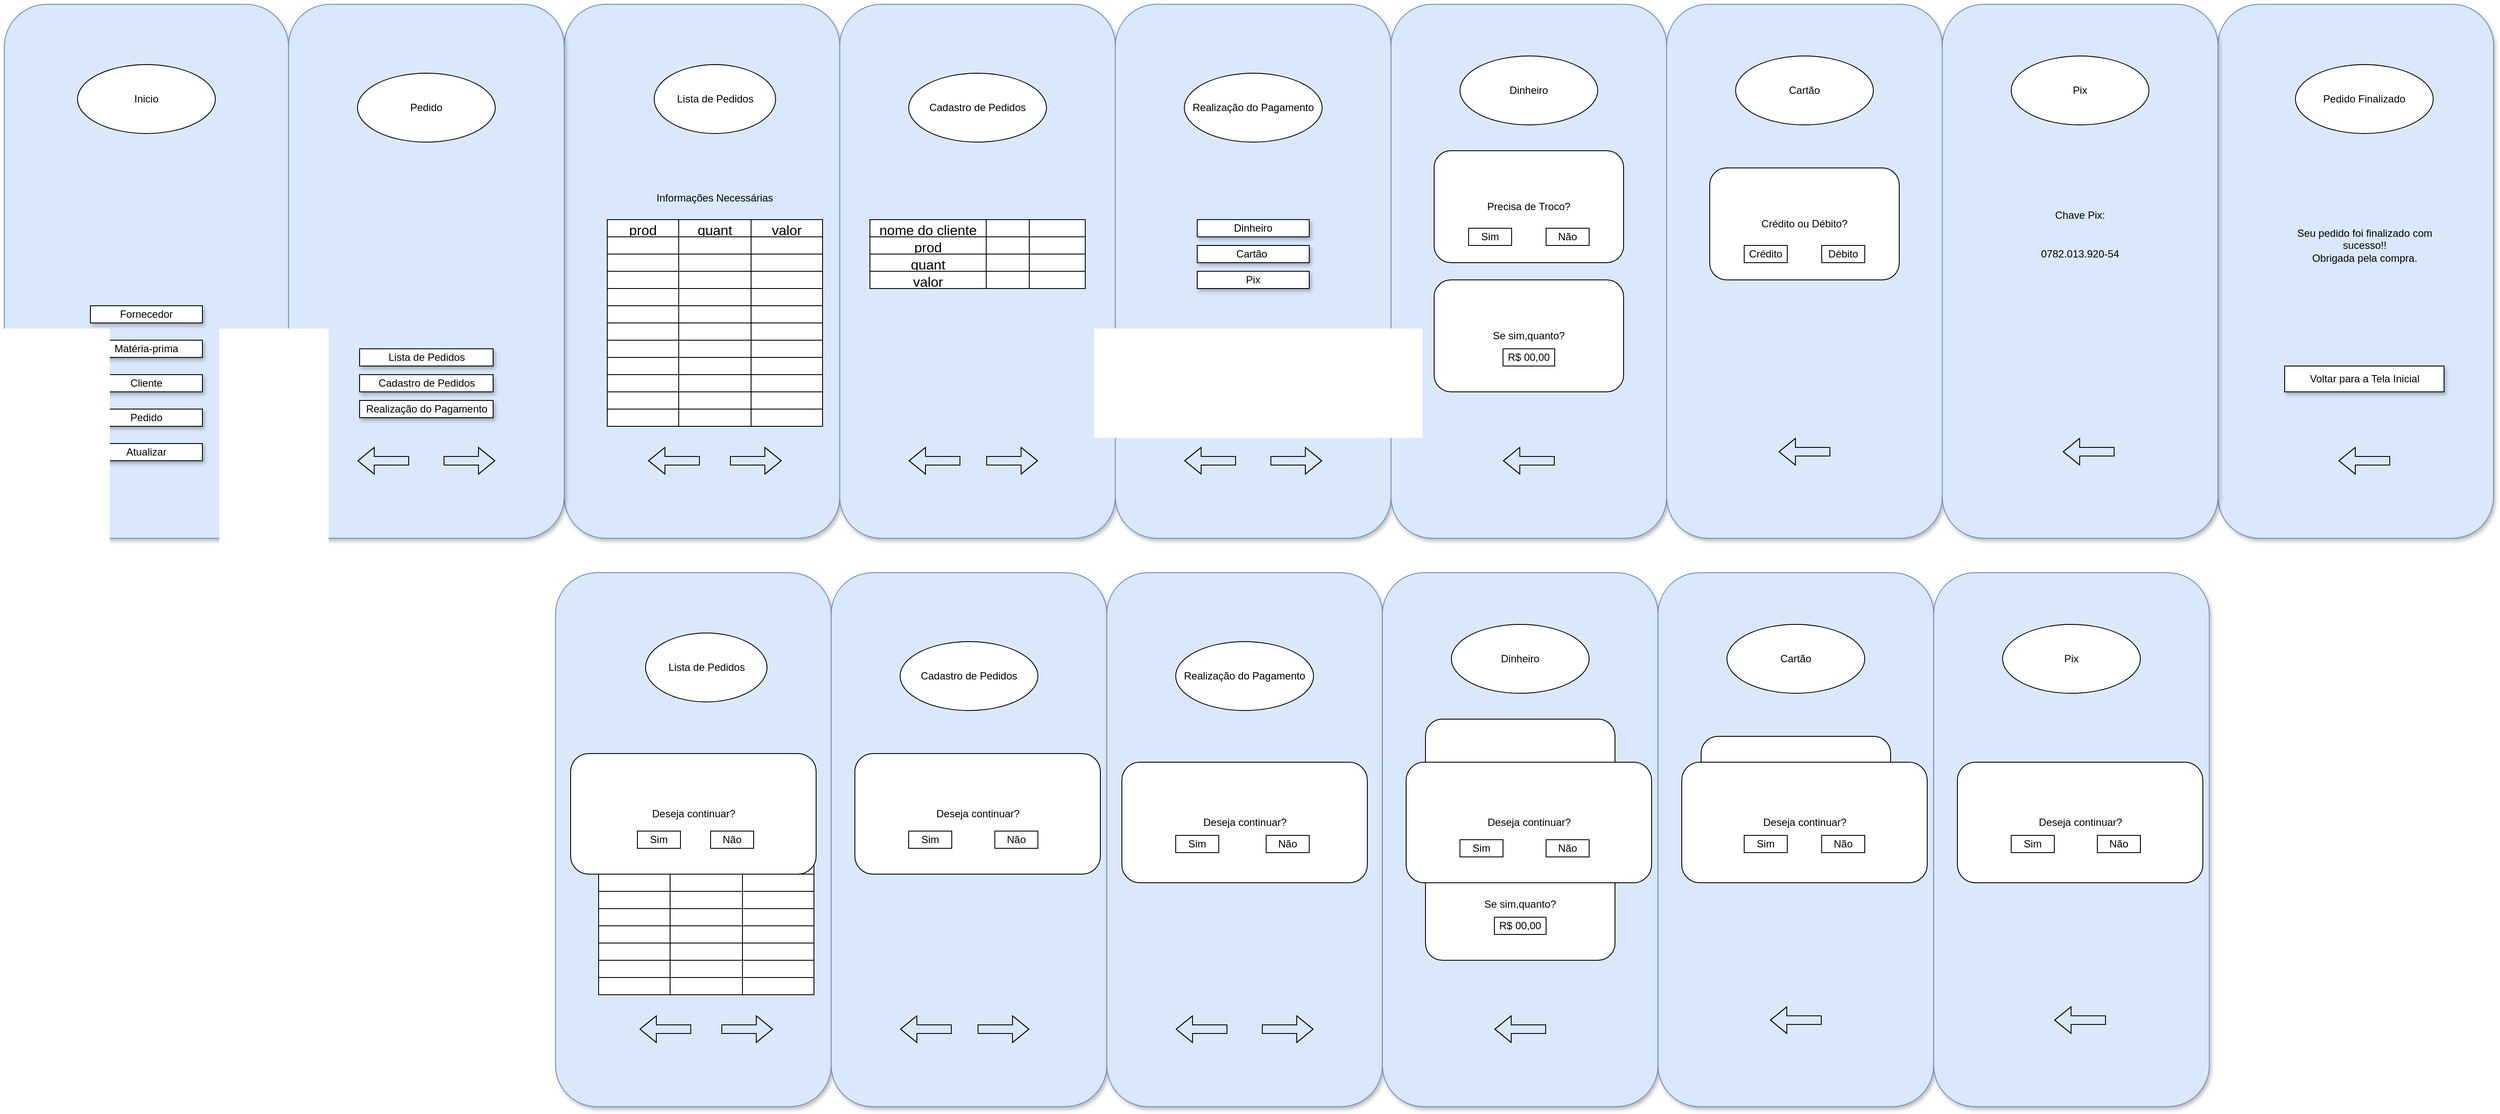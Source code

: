 <mxfile version="24.4.13" type="device">
  <diagram name="Página-1" id="bDUrZ__02Z17PxG2ljrx">
    <mxGraphModel dx="1434" dy="782" grid="1" gridSize="10" guides="1" tooltips="1" connect="1" arrows="1" fold="1" page="1" pageScale="1" pageWidth="3300" pageHeight="4681" math="0" shadow="0">
      <root>
        <mxCell id="0" />
        <mxCell id="1" parent="0" />
        <mxCell id="ClEjiNmjSm3RQ9jGUG7P-9" value="" style="rounded=1;whiteSpace=wrap;html=1;fillColor=#dae8fc;strokeColor=#6c8ebf;shadow=1;" parent="1" vertex="1">
          <mxGeometry x="1050" y="40" width="320" height="620" as="geometry" />
        </mxCell>
        <mxCell id="ClEjiNmjSm3RQ9jGUG7P-11" value="Lista de Pedidos" style="ellipse;whiteSpace=wrap;html=1;" parent="1" vertex="1">
          <mxGeometry x="1154.5" y="110" width="141" height="80" as="geometry" />
        </mxCell>
        <mxCell id="ClEjiNmjSm3RQ9jGUG7P-24" value="" style="rounded=1;whiteSpace=wrap;html=1;fillColor=#dae8fc;strokeColor=#6c8ebf;shadow=1;glass=0;" parent="1" vertex="1">
          <mxGeometry x="400" y="40" width="330" height="620" as="geometry" />
        </mxCell>
        <mxCell id="ClEjiNmjSm3RQ9jGUG7P-26" value="Inicio" style="ellipse;whiteSpace=wrap;html=1;" parent="1" vertex="1">
          <mxGeometry x="485" y="110" width="160" height="80" as="geometry" />
        </mxCell>
        <mxCell id="ClEjiNmjSm3RQ9jGUG7P-27" value="Fornecedor" style="rounded=0;whiteSpace=wrap;html=1;shadow=1;" parent="1" vertex="1">
          <mxGeometry x="500" y="390" width="130" height="20" as="geometry" />
        </mxCell>
        <mxCell id="ClEjiNmjSm3RQ9jGUG7P-28" value="Matéria-prima" style="rounded=0;whiteSpace=wrap;html=1;shadow=1;" parent="1" vertex="1">
          <mxGeometry x="500" y="430" width="130" height="20" as="geometry" />
        </mxCell>
        <mxCell id="ClEjiNmjSm3RQ9jGUG7P-29" value="Cliente" style="rounded=0;whiteSpace=wrap;html=1;shadow=1;" parent="1" vertex="1">
          <mxGeometry x="500" y="470" width="130" height="20" as="geometry" />
        </mxCell>
        <mxCell id="ClEjiNmjSm3RQ9jGUG7P-30" value="Pedido" style="rounded=0;whiteSpace=wrap;html=1;shadow=1;" parent="1" vertex="1">
          <mxGeometry x="500" y="510" width="130" height="20" as="geometry" />
        </mxCell>
        <mxCell id="ClEjiNmjSm3RQ9jGUG7P-31" value="Atualizar" style="rounded=0;whiteSpace=wrap;html=1;shadow=1;" parent="1" vertex="1">
          <mxGeometry x="500" y="550" width="130" height="20" as="geometry" />
        </mxCell>
        <mxCell id="ClEjiNmjSm3RQ9jGUG7P-46" value="" style="shape=table;startSize=0;container=1;collapsible=0;childLayout=tableLayout;fontSize=16;" parent="1" vertex="1">
          <mxGeometry x="1100" y="290" width="250" height="60" as="geometry" />
        </mxCell>
        <mxCell id="ClEjiNmjSm3RQ9jGUG7P-47" value="" style="shape=tableRow;horizontal=0;startSize=0;swimlaneHead=0;swimlaneBody=0;strokeColor=inherit;top=0;left=0;bottom=0;right=0;collapsible=0;dropTarget=0;fillColor=none;points=[[0,0.5],[1,0.5]];portConstraint=eastwest;fontSize=16;" parent="ClEjiNmjSm3RQ9jGUG7P-46" vertex="1">
          <mxGeometry width="250" height="20" as="geometry" />
        </mxCell>
        <mxCell id="ClEjiNmjSm3RQ9jGUG7P-48" value="prod" style="shape=partialRectangle;html=1;whiteSpace=wrap;connectable=0;strokeColor=inherit;overflow=hidden;fillColor=none;top=0;left=0;bottom=0;right=0;pointerEvents=1;fontSize=16;" parent="ClEjiNmjSm3RQ9jGUG7P-47" vertex="1">
          <mxGeometry width="83" height="20" as="geometry">
            <mxRectangle width="83" height="20" as="alternateBounds" />
          </mxGeometry>
        </mxCell>
        <mxCell id="ClEjiNmjSm3RQ9jGUG7P-49" value="quant" style="shape=partialRectangle;html=1;whiteSpace=wrap;connectable=0;strokeColor=inherit;overflow=hidden;fillColor=none;top=0;left=0;bottom=0;right=0;pointerEvents=1;fontSize=16;" parent="ClEjiNmjSm3RQ9jGUG7P-47" vertex="1">
          <mxGeometry x="83" width="84" height="20" as="geometry">
            <mxRectangle width="84" height="20" as="alternateBounds" />
          </mxGeometry>
        </mxCell>
        <mxCell id="ClEjiNmjSm3RQ9jGUG7P-50" value="valor" style="shape=partialRectangle;html=1;whiteSpace=wrap;connectable=0;strokeColor=inherit;overflow=hidden;fillColor=none;top=0;left=0;bottom=0;right=0;pointerEvents=1;fontSize=16;" parent="ClEjiNmjSm3RQ9jGUG7P-47" vertex="1">
          <mxGeometry x="167" width="83" height="20" as="geometry">
            <mxRectangle width="83" height="20" as="alternateBounds" />
          </mxGeometry>
        </mxCell>
        <mxCell id="ClEjiNmjSm3RQ9jGUG7P-51" value="" style="shape=tableRow;horizontal=0;startSize=0;swimlaneHead=0;swimlaneBody=0;strokeColor=inherit;top=0;left=0;bottom=0;right=0;collapsible=0;dropTarget=0;fillColor=none;points=[[0,0.5],[1,0.5]];portConstraint=eastwest;fontSize=16;" parent="ClEjiNmjSm3RQ9jGUG7P-46" vertex="1">
          <mxGeometry y="20" width="250" height="20" as="geometry" />
        </mxCell>
        <mxCell id="ClEjiNmjSm3RQ9jGUG7P-52" value="" style="shape=partialRectangle;html=1;whiteSpace=wrap;connectable=0;strokeColor=inherit;overflow=hidden;fillColor=none;top=0;left=0;bottom=0;right=0;pointerEvents=1;fontSize=16;" parent="ClEjiNmjSm3RQ9jGUG7P-51" vertex="1">
          <mxGeometry width="83" height="20" as="geometry">
            <mxRectangle width="83" height="20" as="alternateBounds" />
          </mxGeometry>
        </mxCell>
        <mxCell id="ClEjiNmjSm3RQ9jGUG7P-53" value="" style="shape=partialRectangle;html=1;whiteSpace=wrap;connectable=0;strokeColor=inherit;overflow=hidden;fillColor=none;top=0;left=0;bottom=0;right=0;pointerEvents=1;fontSize=16;" parent="ClEjiNmjSm3RQ9jGUG7P-51" vertex="1">
          <mxGeometry x="83" width="84" height="20" as="geometry">
            <mxRectangle width="84" height="20" as="alternateBounds" />
          </mxGeometry>
        </mxCell>
        <mxCell id="ClEjiNmjSm3RQ9jGUG7P-54" value="" style="shape=partialRectangle;html=1;whiteSpace=wrap;connectable=0;strokeColor=inherit;overflow=hidden;fillColor=none;top=0;left=0;bottom=0;right=0;pointerEvents=1;fontSize=16;" parent="ClEjiNmjSm3RQ9jGUG7P-51" vertex="1">
          <mxGeometry x="167" width="83" height="20" as="geometry">
            <mxRectangle width="83" height="20" as="alternateBounds" />
          </mxGeometry>
        </mxCell>
        <mxCell id="ClEjiNmjSm3RQ9jGUG7P-55" value="" style="shape=tableRow;horizontal=0;startSize=0;swimlaneHead=0;swimlaneBody=0;strokeColor=inherit;top=0;left=0;bottom=0;right=0;collapsible=0;dropTarget=0;fillColor=none;points=[[0,0.5],[1,0.5]];portConstraint=eastwest;fontSize=16;" parent="ClEjiNmjSm3RQ9jGUG7P-46" vertex="1">
          <mxGeometry y="40" width="250" height="20" as="geometry" />
        </mxCell>
        <mxCell id="ClEjiNmjSm3RQ9jGUG7P-56" value="" style="shape=partialRectangle;html=1;whiteSpace=wrap;connectable=0;strokeColor=inherit;overflow=hidden;fillColor=none;top=0;left=0;bottom=0;right=0;pointerEvents=1;fontSize=16;" parent="ClEjiNmjSm3RQ9jGUG7P-55" vertex="1">
          <mxGeometry width="83" height="20" as="geometry">
            <mxRectangle width="83" height="20" as="alternateBounds" />
          </mxGeometry>
        </mxCell>
        <mxCell id="ClEjiNmjSm3RQ9jGUG7P-57" value="" style="shape=partialRectangle;html=1;whiteSpace=wrap;connectable=0;strokeColor=inherit;overflow=hidden;fillColor=none;top=0;left=0;bottom=0;right=0;pointerEvents=1;fontSize=16;" parent="ClEjiNmjSm3RQ9jGUG7P-55" vertex="1">
          <mxGeometry x="83" width="84" height="20" as="geometry">
            <mxRectangle width="84" height="20" as="alternateBounds" />
          </mxGeometry>
        </mxCell>
        <mxCell id="ClEjiNmjSm3RQ9jGUG7P-58" value="" style="shape=partialRectangle;html=1;whiteSpace=wrap;connectable=0;strokeColor=inherit;overflow=hidden;fillColor=none;top=0;left=0;bottom=0;right=0;pointerEvents=1;fontSize=16;" parent="ClEjiNmjSm3RQ9jGUG7P-55" vertex="1">
          <mxGeometry x="167" width="83" height="20" as="geometry">
            <mxRectangle width="83" height="20" as="alternateBounds" />
          </mxGeometry>
        </mxCell>
        <mxCell id="ClEjiNmjSm3RQ9jGUG7P-59" value="" style="shape=table;startSize=0;container=1;collapsible=0;childLayout=tableLayout;fontSize=16;" parent="1" vertex="1">
          <mxGeometry x="1100" y="350" width="250" height="60" as="geometry" />
        </mxCell>
        <mxCell id="ClEjiNmjSm3RQ9jGUG7P-60" value="" style="shape=tableRow;horizontal=0;startSize=0;swimlaneHead=0;swimlaneBody=0;strokeColor=inherit;top=0;left=0;bottom=0;right=0;collapsible=0;dropTarget=0;fillColor=none;points=[[0,0.5],[1,0.5]];portConstraint=eastwest;fontSize=16;" parent="ClEjiNmjSm3RQ9jGUG7P-59" vertex="1">
          <mxGeometry width="250" height="20" as="geometry" />
        </mxCell>
        <mxCell id="ClEjiNmjSm3RQ9jGUG7P-61" value="" style="shape=partialRectangle;html=1;whiteSpace=wrap;connectable=0;strokeColor=inherit;overflow=hidden;fillColor=none;top=0;left=0;bottom=0;right=0;pointerEvents=1;fontSize=16;" parent="ClEjiNmjSm3RQ9jGUG7P-60" vertex="1">
          <mxGeometry width="83" height="20" as="geometry">
            <mxRectangle width="83" height="20" as="alternateBounds" />
          </mxGeometry>
        </mxCell>
        <mxCell id="ClEjiNmjSm3RQ9jGUG7P-62" value="" style="shape=partialRectangle;html=1;whiteSpace=wrap;connectable=0;strokeColor=inherit;overflow=hidden;fillColor=none;top=0;left=0;bottom=0;right=0;pointerEvents=1;fontSize=16;" parent="ClEjiNmjSm3RQ9jGUG7P-60" vertex="1">
          <mxGeometry x="83" width="84" height="20" as="geometry">
            <mxRectangle width="84" height="20" as="alternateBounds" />
          </mxGeometry>
        </mxCell>
        <mxCell id="ClEjiNmjSm3RQ9jGUG7P-63" value="" style="shape=partialRectangle;html=1;whiteSpace=wrap;connectable=0;strokeColor=inherit;overflow=hidden;fillColor=none;top=0;left=0;bottom=0;right=0;pointerEvents=1;fontSize=16;" parent="ClEjiNmjSm3RQ9jGUG7P-60" vertex="1">
          <mxGeometry x="167" width="83" height="20" as="geometry">
            <mxRectangle width="83" height="20" as="alternateBounds" />
          </mxGeometry>
        </mxCell>
        <mxCell id="ClEjiNmjSm3RQ9jGUG7P-64" value="" style="shape=tableRow;horizontal=0;startSize=0;swimlaneHead=0;swimlaneBody=0;strokeColor=inherit;top=0;left=0;bottom=0;right=0;collapsible=0;dropTarget=0;fillColor=none;points=[[0,0.5],[1,0.5]];portConstraint=eastwest;fontSize=16;" parent="ClEjiNmjSm3RQ9jGUG7P-59" vertex="1">
          <mxGeometry y="20" width="250" height="20" as="geometry" />
        </mxCell>
        <mxCell id="ClEjiNmjSm3RQ9jGUG7P-65" value="" style="shape=partialRectangle;html=1;whiteSpace=wrap;connectable=0;strokeColor=inherit;overflow=hidden;fillColor=none;top=0;left=0;bottom=0;right=0;pointerEvents=1;fontSize=16;" parent="ClEjiNmjSm3RQ9jGUG7P-64" vertex="1">
          <mxGeometry width="83" height="20" as="geometry">
            <mxRectangle width="83" height="20" as="alternateBounds" />
          </mxGeometry>
        </mxCell>
        <mxCell id="ClEjiNmjSm3RQ9jGUG7P-66" value="" style="shape=partialRectangle;html=1;whiteSpace=wrap;connectable=0;strokeColor=inherit;overflow=hidden;fillColor=none;top=0;left=0;bottom=0;right=0;pointerEvents=1;fontSize=16;" parent="ClEjiNmjSm3RQ9jGUG7P-64" vertex="1">
          <mxGeometry x="83" width="84" height="20" as="geometry">
            <mxRectangle width="84" height="20" as="alternateBounds" />
          </mxGeometry>
        </mxCell>
        <mxCell id="ClEjiNmjSm3RQ9jGUG7P-67" value="" style="shape=partialRectangle;html=1;whiteSpace=wrap;connectable=0;strokeColor=inherit;overflow=hidden;fillColor=none;top=0;left=0;bottom=0;right=0;pointerEvents=1;fontSize=16;" parent="ClEjiNmjSm3RQ9jGUG7P-64" vertex="1">
          <mxGeometry x="167" width="83" height="20" as="geometry">
            <mxRectangle width="83" height="20" as="alternateBounds" />
          </mxGeometry>
        </mxCell>
        <mxCell id="ClEjiNmjSm3RQ9jGUG7P-68" value="" style="shape=tableRow;horizontal=0;startSize=0;swimlaneHead=0;swimlaneBody=0;strokeColor=inherit;top=0;left=0;bottom=0;right=0;collapsible=0;dropTarget=0;fillColor=none;points=[[0,0.5],[1,0.5]];portConstraint=eastwest;fontSize=16;" parent="ClEjiNmjSm3RQ9jGUG7P-59" vertex="1">
          <mxGeometry y="40" width="250" height="20" as="geometry" />
        </mxCell>
        <mxCell id="ClEjiNmjSm3RQ9jGUG7P-69" value="" style="shape=partialRectangle;html=1;whiteSpace=wrap;connectable=0;strokeColor=inherit;overflow=hidden;fillColor=none;top=0;left=0;bottom=0;right=0;pointerEvents=1;fontSize=16;" parent="ClEjiNmjSm3RQ9jGUG7P-68" vertex="1">
          <mxGeometry width="83" height="20" as="geometry">
            <mxRectangle width="83" height="20" as="alternateBounds" />
          </mxGeometry>
        </mxCell>
        <mxCell id="ClEjiNmjSm3RQ9jGUG7P-70" value="" style="shape=partialRectangle;html=1;whiteSpace=wrap;connectable=0;strokeColor=inherit;overflow=hidden;fillColor=none;top=0;left=0;bottom=0;right=0;pointerEvents=1;fontSize=16;" parent="ClEjiNmjSm3RQ9jGUG7P-68" vertex="1">
          <mxGeometry x="83" width="84" height="20" as="geometry">
            <mxRectangle width="84" height="20" as="alternateBounds" />
          </mxGeometry>
        </mxCell>
        <mxCell id="ClEjiNmjSm3RQ9jGUG7P-71" value="" style="shape=partialRectangle;html=1;whiteSpace=wrap;connectable=0;strokeColor=inherit;overflow=hidden;fillColor=none;top=0;left=0;bottom=0;right=0;pointerEvents=1;fontSize=16;" parent="ClEjiNmjSm3RQ9jGUG7P-68" vertex="1">
          <mxGeometry x="167" width="83" height="20" as="geometry">
            <mxRectangle width="83" height="20" as="alternateBounds" />
          </mxGeometry>
        </mxCell>
        <mxCell id="ClEjiNmjSm3RQ9jGUG7P-72" value="" style="rounded=1;whiteSpace=wrap;html=1;fillColor=#dae8fc;strokeColor=#6c8ebf;shadow=1;" parent="1" vertex="1">
          <mxGeometry x="730" y="40" width="320" height="620" as="geometry" />
        </mxCell>
        <mxCell id="ClEjiNmjSm3RQ9jGUG7P-73" value="Lista de Pedidos" style="rounded=0;whiteSpace=wrap;html=1;shadow=1;" parent="1" vertex="1">
          <mxGeometry x="812.5" y="440" width="155" height="20" as="geometry" />
        </mxCell>
        <mxCell id="ClEjiNmjSm3RQ9jGUG7P-74" value="Pedido" style="ellipse;whiteSpace=wrap;html=1;" parent="1" vertex="1">
          <mxGeometry x="810" y="120" width="160" height="80" as="geometry" />
        </mxCell>
        <mxCell id="ClEjiNmjSm3RQ9jGUG7P-75" value="Cadastro de Pedidos" style="rounded=0;whiteSpace=wrap;html=1;shadow=1;" parent="1" vertex="1">
          <mxGeometry x="812.5" y="470" width="155" height="20" as="geometry" />
        </mxCell>
        <mxCell id="ClEjiNmjSm3RQ9jGUG7P-76" value="" style="rounded=1;whiteSpace=wrap;html=1;fillColor=#dae8fc;strokeColor=#6c8ebf;shadow=1;" parent="1" vertex="1">
          <mxGeometry x="1370" y="40" width="320" height="620" as="geometry" />
        </mxCell>
        <mxCell id="ClEjiNmjSm3RQ9jGUG7P-77" value="Cadastro de Pedidos" style="ellipse;whiteSpace=wrap;html=1;" parent="1" vertex="1">
          <mxGeometry x="1450" y="120" width="160" height="80" as="geometry" />
        </mxCell>
        <mxCell id="ClEjiNmjSm3RQ9jGUG7P-92" value="" style="shape=table;startSize=0;container=1;collapsible=0;childLayout=tableLayout;fontSize=16;" parent="1" vertex="1">
          <mxGeometry x="1100" y="410" width="250" height="60" as="geometry" />
        </mxCell>
        <mxCell id="ClEjiNmjSm3RQ9jGUG7P-93" value="" style="shape=tableRow;horizontal=0;startSize=0;swimlaneHead=0;swimlaneBody=0;strokeColor=inherit;top=0;left=0;bottom=0;right=0;collapsible=0;dropTarget=0;fillColor=none;points=[[0,0.5],[1,0.5]];portConstraint=eastwest;fontSize=16;" parent="ClEjiNmjSm3RQ9jGUG7P-92" vertex="1">
          <mxGeometry width="250" height="20" as="geometry" />
        </mxCell>
        <mxCell id="ClEjiNmjSm3RQ9jGUG7P-94" value="" style="shape=partialRectangle;html=1;whiteSpace=wrap;connectable=0;strokeColor=inherit;overflow=hidden;fillColor=none;top=0;left=0;bottom=0;right=0;pointerEvents=1;fontSize=16;" parent="ClEjiNmjSm3RQ9jGUG7P-93" vertex="1">
          <mxGeometry width="83" height="20" as="geometry">
            <mxRectangle width="83" height="20" as="alternateBounds" />
          </mxGeometry>
        </mxCell>
        <mxCell id="ClEjiNmjSm3RQ9jGUG7P-95" value="" style="shape=partialRectangle;html=1;whiteSpace=wrap;connectable=0;strokeColor=inherit;overflow=hidden;fillColor=none;top=0;left=0;bottom=0;right=0;pointerEvents=1;fontSize=16;" parent="ClEjiNmjSm3RQ9jGUG7P-93" vertex="1">
          <mxGeometry x="83" width="84" height="20" as="geometry">
            <mxRectangle width="84" height="20" as="alternateBounds" />
          </mxGeometry>
        </mxCell>
        <mxCell id="ClEjiNmjSm3RQ9jGUG7P-96" value="" style="shape=partialRectangle;html=1;whiteSpace=wrap;connectable=0;strokeColor=inherit;overflow=hidden;fillColor=none;top=0;left=0;bottom=0;right=0;pointerEvents=1;fontSize=16;" parent="ClEjiNmjSm3RQ9jGUG7P-93" vertex="1">
          <mxGeometry x="167" width="83" height="20" as="geometry">
            <mxRectangle width="83" height="20" as="alternateBounds" />
          </mxGeometry>
        </mxCell>
        <mxCell id="ClEjiNmjSm3RQ9jGUG7P-97" value="" style="shape=tableRow;horizontal=0;startSize=0;swimlaneHead=0;swimlaneBody=0;strokeColor=inherit;top=0;left=0;bottom=0;right=0;collapsible=0;dropTarget=0;fillColor=none;points=[[0,0.5],[1,0.5]];portConstraint=eastwest;fontSize=16;" parent="ClEjiNmjSm3RQ9jGUG7P-92" vertex="1">
          <mxGeometry y="20" width="250" height="20" as="geometry" />
        </mxCell>
        <mxCell id="ClEjiNmjSm3RQ9jGUG7P-98" value="" style="shape=partialRectangle;html=1;whiteSpace=wrap;connectable=0;strokeColor=inherit;overflow=hidden;fillColor=none;top=0;left=0;bottom=0;right=0;pointerEvents=1;fontSize=16;" parent="ClEjiNmjSm3RQ9jGUG7P-97" vertex="1">
          <mxGeometry width="83" height="20" as="geometry">
            <mxRectangle width="83" height="20" as="alternateBounds" />
          </mxGeometry>
        </mxCell>
        <mxCell id="ClEjiNmjSm3RQ9jGUG7P-99" value="" style="shape=partialRectangle;html=1;whiteSpace=wrap;connectable=0;strokeColor=inherit;overflow=hidden;fillColor=none;top=0;left=0;bottom=0;right=0;pointerEvents=1;fontSize=16;" parent="ClEjiNmjSm3RQ9jGUG7P-97" vertex="1">
          <mxGeometry x="83" width="84" height="20" as="geometry">
            <mxRectangle width="84" height="20" as="alternateBounds" />
          </mxGeometry>
        </mxCell>
        <mxCell id="ClEjiNmjSm3RQ9jGUG7P-100" value="" style="shape=partialRectangle;html=1;whiteSpace=wrap;connectable=0;strokeColor=inherit;overflow=hidden;fillColor=none;top=0;left=0;bottom=0;right=0;pointerEvents=1;fontSize=16;" parent="ClEjiNmjSm3RQ9jGUG7P-97" vertex="1">
          <mxGeometry x="167" width="83" height="20" as="geometry">
            <mxRectangle width="83" height="20" as="alternateBounds" />
          </mxGeometry>
        </mxCell>
        <mxCell id="ClEjiNmjSm3RQ9jGUG7P-101" value="" style="shape=tableRow;horizontal=0;startSize=0;swimlaneHead=0;swimlaneBody=0;strokeColor=inherit;top=0;left=0;bottom=0;right=0;collapsible=0;dropTarget=0;fillColor=none;points=[[0,0.5],[1,0.5]];portConstraint=eastwest;fontSize=16;" parent="ClEjiNmjSm3RQ9jGUG7P-92" vertex="1">
          <mxGeometry y="40" width="250" height="20" as="geometry" />
        </mxCell>
        <mxCell id="ClEjiNmjSm3RQ9jGUG7P-102" value="" style="shape=partialRectangle;html=1;whiteSpace=wrap;connectable=0;strokeColor=inherit;overflow=hidden;fillColor=none;top=0;left=0;bottom=0;right=0;pointerEvents=1;fontSize=16;" parent="ClEjiNmjSm3RQ9jGUG7P-101" vertex="1">
          <mxGeometry width="83" height="20" as="geometry">
            <mxRectangle width="83" height="20" as="alternateBounds" />
          </mxGeometry>
        </mxCell>
        <mxCell id="ClEjiNmjSm3RQ9jGUG7P-103" value="" style="shape=partialRectangle;html=1;whiteSpace=wrap;connectable=0;strokeColor=inherit;overflow=hidden;fillColor=none;top=0;left=0;bottom=0;right=0;pointerEvents=1;fontSize=16;" parent="ClEjiNmjSm3RQ9jGUG7P-101" vertex="1">
          <mxGeometry x="83" width="84" height="20" as="geometry">
            <mxRectangle width="84" height="20" as="alternateBounds" />
          </mxGeometry>
        </mxCell>
        <mxCell id="ClEjiNmjSm3RQ9jGUG7P-104" value="" style="shape=partialRectangle;html=1;whiteSpace=wrap;connectable=0;strokeColor=inherit;overflow=hidden;fillColor=none;top=0;left=0;bottom=0;right=0;pointerEvents=1;fontSize=16;" parent="ClEjiNmjSm3RQ9jGUG7P-101" vertex="1">
          <mxGeometry x="167" width="83" height="20" as="geometry">
            <mxRectangle width="83" height="20" as="alternateBounds" />
          </mxGeometry>
        </mxCell>
        <mxCell id="ClEjiNmjSm3RQ9jGUG7P-105" value="" style="shape=table;startSize=0;container=1;collapsible=0;childLayout=tableLayout;fontSize=16;" parent="1" vertex="1">
          <mxGeometry x="1100" y="470" width="250" height="60" as="geometry" />
        </mxCell>
        <mxCell id="ClEjiNmjSm3RQ9jGUG7P-106" value="" style="shape=tableRow;horizontal=0;startSize=0;swimlaneHead=0;swimlaneBody=0;strokeColor=inherit;top=0;left=0;bottom=0;right=0;collapsible=0;dropTarget=0;fillColor=none;points=[[0,0.5],[1,0.5]];portConstraint=eastwest;fontSize=16;" parent="ClEjiNmjSm3RQ9jGUG7P-105" vertex="1">
          <mxGeometry width="250" height="20" as="geometry" />
        </mxCell>
        <mxCell id="ClEjiNmjSm3RQ9jGUG7P-107" value="" style="shape=partialRectangle;html=1;whiteSpace=wrap;connectable=0;strokeColor=inherit;overflow=hidden;fillColor=none;top=0;left=0;bottom=0;right=0;pointerEvents=1;fontSize=16;" parent="ClEjiNmjSm3RQ9jGUG7P-106" vertex="1">
          <mxGeometry width="83" height="20" as="geometry">
            <mxRectangle width="83" height="20" as="alternateBounds" />
          </mxGeometry>
        </mxCell>
        <mxCell id="ClEjiNmjSm3RQ9jGUG7P-108" value="" style="shape=partialRectangle;html=1;whiteSpace=wrap;connectable=0;strokeColor=inherit;overflow=hidden;fillColor=none;top=0;left=0;bottom=0;right=0;pointerEvents=1;fontSize=16;" parent="ClEjiNmjSm3RQ9jGUG7P-106" vertex="1">
          <mxGeometry x="83" width="84" height="20" as="geometry">
            <mxRectangle width="84" height="20" as="alternateBounds" />
          </mxGeometry>
        </mxCell>
        <mxCell id="ClEjiNmjSm3RQ9jGUG7P-109" value="" style="shape=partialRectangle;html=1;whiteSpace=wrap;connectable=0;strokeColor=inherit;overflow=hidden;fillColor=none;top=0;left=0;bottom=0;right=0;pointerEvents=1;fontSize=16;" parent="ClEjiNmjSm3RQ9jGUG7P-106" vertex="1">
          <mxGeometry x="167" width="83" height="20" as="geometry">
            <mxRectangle width="83" height="20" as="alternateBounds" />
          </mxGeometry>
        </mxCell>
        <mxCell id="ClEjiNmjSm3RQ9jGUG7P-110" value="" style="shape=tableRow;horizontal=0;startSize=0;swimlaneHead=0;swimlaneBody=0;strokeColor=inherit;top=0;left=0;bottom=0;right=0;collapsible=0;dropTarget=0;fillColor=none;points=[[0,0.5],[1,0.5]];portConstraint=eastwest;fontSize=16;" parent="ClEjiNmjSm3RQ9jGUG7P-105" vertex="1">
          <mxGeometry y="20" width="250" height="20" as="geometry" />
        </mxCell>
        <mxCell id="ClEjiNmjSm3RQ9jGUG7P-111" value="" style="shape=partialRectangle;html=1;whiteSpace=wrap;connectable=0;strokeColor=inherit;overflow=hidden;fillColor=none;top=0;left=0;bottom=0;right=0;pointerEvents=1;fontSize=16;" parent="ClEjiNmjSm3RQ9jGUG7P-110" vertex="1">
          <mxGeometry width="83" height="20" as="geometry">
            <mxRectangle width="83" height="20" as="alternateBounds" />
          </mxGeometry>
        </mxCell>
        <mxCell id="ClEjiNmjSm3RQ9jGUG7P-112" value="" style="shape=partialRectangle;html=1;whiteSpace=wrap;connectable=0;strokeColor=inherit;overflow=hidden;fillColor=none;top=0;left=0;bottom=0;right=0;pointerEvents=1;fontSize=16;" parent="ClEjiNmjSm3RQ9jGUG7P-110" vertex="1">
          <mxGeometry x="83" width="84" height="20" as="geometry">
            <mxRectangle width="84" height="20" as="alternateBounds" />
          </mxGeometry>
        </mxCell>
        <mxCell id="ClEjiNmjSm3RQ9jGUG7P-113" value="" style="shape=partialRectangle;html=1;whiteSpace=wrap;connectable=0;strokeColor=inherit;overflow=hidden;fillColor=none;top=0;left=0;bottom=0;right=0;pointerEvents=1;fontSize=16;" parent="ClEjiNmjSm3RQ9jGUG7P-110" vertex="1">
          <mxGeometry x="167" width="83" height="20" as="geometry">
            <mxRectangle width="83" height="20" as="alternateBounds" />
          </mxGeometry>
        </mxCell>
        <mxCell id="ClEjiNmjSm3RQ9jGUG7P-114" value="" style="shape=tableRow;horizontal=0;startSize=0;swimlaneHead=0;swimlaneBody=0;strokeColor=inherit;top=0;left=0;bottom=0;right=0;collapsible=0;dropTarget=0;fillColor=none;points=[[0,0.5],[1,0.5]];portConstraint=eastwest;fontSize=16;" parent="ClEjiNmjSm3RQ9jGUG7P-105" vertex="1">
          <mxGeometry y="40" width="250" height="20" as="geometry" />
        </mxCell>
        <mxCell id="ClEjiNmjSm3RQ9jGUG7P-115" value="" style="shape=partialRectangle;html=1;whiteSpace=wrap;connectable=0;strokeColor=inherit;overflow=hidden;fillColor=none;top=0;left=0;bottom=0;right=0;pointerEvents=1;fontSize=16;" parent="ClEjiNmjSm3RQ9jGUG7P-114" vertex="1">
          <mxGeometry width="83" height="20" as="geometry">
            <mxRectangle width="83" height="20" as="alternateBounds" />
          </mxGeometry>
        </mxCell>
        <mxCell id="ClEjiNmjSm3RQ9jGUG7P-116" value="" style="shape=partialRectangle;html=1;whiteSpace=wrap;connectable=0;strokeColor=inherit;overflow=hidden;fillColor=none;top=0;left=0;bottom=0;right=0;pointerEvents=1;fontSize=16;" parent="ClEjiNmjSm3RQ9jGUG7P-114" vertex="1">
          <mxGeometry x="83" width="84" height="20" as="geometry">
            <mxRectangle width="84" height="20" as="alternateBounds" />
          </mxGeometry>
        </mxCell>
        <mxCell id="ClEjiNmjSm3RQ9jGUG7P-117" value="" style="shape=partialRectangle;html=1;whiteSpace=wrap;connectable=0;strokeColor=inherit;overflow=hidden;fillColor=none;top=0;left=0;bottom=0;right=0;pointerEvents=1;fontSize=16;" parent="ClEjiNmjSm3RQ9jGUG7P-114" vertex="1">
          <mxGeometry x="167" width="83" height="20" as="geometry">
            <mxRectangle width="83" height="20" as="alternateBounds" />
          </mxGeometry>
        </mxCell>
        <mxCell id="ClEjiNmjSm3RQ9jGUG7P-132" value="" style="shape=flexArrow;endArrow=classic;html=1;rounded=0;" parent="1" edge="1">
          <mxGeometry width="50" height="50" relative="1" as="geometry">
            <mxPoint x="1242.5" y="570" as="sourcePoint" />
            <mxPoint x="1302.5" y="570" as="targetPoint" />
            <Array as="points">
              <mxPoint x="1262.5" y="570" />
            </Array>
          </mxGeometry>
        </mxCell>
        <mxCell id="ClEjiNmjSm3RQ9jGUG7P-134" value="" style="shape=flexArrow;endArrow=classic;html=1;rounded=0;" parent="1" edge="1">
          <mxGeometry width="50" height="50" relative="1" as="geometry">
            <mxPoint x="870" y="570" as="sourcePoint" />
            <mxPoint x="810" y="570" as="targetPoint" />
            <Array as="points">
              <mxPoint x="830" y="570" />
            </Array>
          </mxGeometry>
        </mxCell>
        <mxCell id="ClEjiNmjSm3RQ9jGUG7P-135" value="" style="shape=flexArrow;endArrow=classic;html=1;rounded=0;" parent="1" edge="1">
          <mxGeometry width="50" height="50" relative="1" as="geometry">
            <mxPoint x="910" y="570" as="sourcePoint" />
            <mxPoint x="970" y="570" as="targetPoint" />
            <Array as="points">
              <mxPoint x="930" y="570" />
            </Array>
          </mxGeometry>
        </mxCell>
        <mxCell id="ClEjiNmjSm3RQ9jGUG7P-136" value="" style="shape=flexArrow;endArrow=classic;html=1;rounded=0;" parent="1" edge="1">
          <mxGeometry width="50" height="50" relative="1" as="geometry">
            <mxPoint x="1207.5" y="570" as="sourcePoint" />
            <mxPoint x="1147.5" y="570" as="targetPoint" />
            <Array as="points">
              <mxPoint x="1167.5" y="570" />
            </Array>
          </mxGeometry>
        </mxCell>
        <mxCell id="ClEjiNmjSm3RQ9jGUG7P-141" value="" style="shape=flexArrow;endArrow=classic;html=1;rounded=0;" parent="1" edge="1">
          <mxGeometry width="50" height="50" relative="1" as="geometry">
            <mxPoint x="1540" y="570" as="sourcePoint" />
            <mxPoint x="1600" y="570" as="targetPoint" />
            <Array as="points">
              <mxPoint x="1560" y="570" />
            </Array>
          </mxGeometry>
        </mxCell>
        <mxCell id="ClEjiNmjSm3RQ9jGUG7P-142" value="" style="shape=flexArrow;endArrow=classic;html=1;rounded=0;" parent="1" edge="1">
          <mxGeometry width="50" height="50" relative="1" as="geometry">
            <mxPoint x="1510" y="570" as="sourcePoint" />
            <mxPoint x="1450" y="570" as="targetPoint" />
            <Array as="points">
              <mxPoint x="1470" y="570" />
            </Array>
          </mxGeometry>
        </mxCell>
        <mxCell id="ClEjiNmjSm3RQ9jGUG7P-146" value="Informações Necessárias" style="text;html=1;align=center;verticalAlign=middle;whiteSpace=wrap;rounded=0;" parent="1" vertex="1">
          <mxGeometry x="1145" y="250" width="160" height="30" as="geometry" />
        </mxCell>
        <mxCell id="6mCBiXorAJk5C85nNwfz-1" value="" style="rounded=1;whiteSpace=wrap;html=1;fillColor=#dae8fc;strokeColor=#6c8ebf;shadow=1;" parent="1" vertex="1">
          <mxGeometry x="1690" y="40" width="320" height="620" as="geometry" />
        </mxCell>
        <mxCell id="6mCBiXorAJk5C85nNwfz-28" value="" style="shape=table;startSize=0;container=1;collapsible=0;childLayout=tableLayout;fontSize=16;" parent="1" vertex="1">
          <mxGeometry x="1405" y="350" width="250" height="20" as="geometry" />
        </mxCell>
        <mxCell id="6mCBiXorAJk5C85nNwfz-29" value="" style="shape=tableRow;horizontal=0;startSize=0;swimlaneHead=0;swimlaneBody=0;strokeColor=inherit;top=0;left=0;bottom=0;right=0;collapsible=0;dropTarget=0;fillColor=none;points=[[0,0.5],[1,0.5]];portConstraint=eastwest;fontSize=16;" parent="6mCBiXorAJk5C85nNwfz-28" vertex="1">
          <mxGeometry width="250" height="20" as="geometry" />
        </mxCell>
        <mxCell id="6mCBiXorAJk5C85nNwfz-30" value="valor" style="shape=partialRectangle;html=1;whiteSpace=wrap;connectable=0;strokeColor=inherit;overflow=hidden;fillColor=none;top=0;left=0;bottom=0;right=0;pointerEvents=1;fontSize=16;" parent="6mCBiXorAJk5C85nNwfz-29" vertex="1">
          <mxGeometry width="135" height="20" as="geometry">
            <mxRectangle width="135" height="20" as="alternateBounds" />
          </mxGeometry>
        </mxCell>
        <mxCell id="6mCBiXorAJk5C85nNwfz-31" value="" style="shape=partialRectangle;html=1;whiteSpace=wrap;connectable=0;strokeColor=inherit;overflow=hidden;fillColor=none;top=0;left=0;bottom=0;right=0;pointerEvents=1;fontSize=16;" parent="6mCBiXorAJk5C85nNwfz-29" vertex="1">
          <mxGeometry x="135" width="50" height="20" as="geometry">
            <mxRectangle width="50" height="20" as="alternateBounds" />
          </mxGeometry>
        </mxCell>
        <mxCell id="6mCBiXorAJk5C85nNwfz-32" value="" style="shape=partialRectangle;html=1;whiteSpace=wrap;connectable=0;strokeColor=inherit;overflow=hidden;fillColor=none;top=0;left=0;bottom=0;right=0;pointerEvents=1;fontSize=16;" parent="6mCBiXorAJk5C85nNwfz-29" vertex="1">
          <mxGeometry x="185" width="65" height="20" as="geometry">
            <mxRectangle width="65" height="20" as="alternateBounds" />
          </mxGeometry>
        </mxCell>
        <mxCell id="6mCBiXorAJk5C85nNwfz-42" value="" style="shape=table;startSize=0;container=1;collapsible=0;childLayout=tableLayout;fontSize=16;" parent="1" vertex="1">
          <mxGeometry x="1405" y="290" width="250" height="60" as="geometry" />
        </mxCell>
        <mxCell id="6mCBiXorAJk5C85nNwfz-43" value="" style="shape=tableRow;horizontal=0;startSize=0;swimlaneHead=0;swimlaneBody=0;strokeColor=inherit;top=0;left=0;bottom=0;right=0;collapsible=0;dropTarget=0;fillColor=none;points=[[0,0.5],[1,0.5]];portConstraint=eastwest;fontSize=16;" parent="6mCBiXorAJk5C85nNwfz-42" vertex="1">
          <mxGeometry width="250" height="20" as="geometry" />
        </mxCell>
        <mxCell id="6mCBiXorAJk5C85nNwfz-44" value="nome do cliente" style="shape=partialRectangle;html=1;whiteSpace=wrap;connectable=0;strokeColor=inherit;overflow=hidden;fillColor=none;top=0;left=0;bottom=0;right=0;pointerEvents=1;fontSize=16;" parent="6mCBiXorAJk5C85nNwfz-43" vertex="1">
          <mxGeometry width="135" height="20" as="geometry">
            <mxRectangle width="135" height="20" as="alternateBounds" />
          </mxGeometry>
        </mxCell>
        <mxCell id="6mCBiXorAJk5C85nNwfz-45" value="" style="shape=partialRectangle;html=1;whiteSpace=wrap;connectable=0;strokeColor=inherit;overflow=hidden;fillColor=none;top=0;left=0;bottom=0;right=0;pointerEvents=1;fontSize=16;" parent="6mCBiXorAJk5C85nNwfz-43" vertex="1">
          <mxGeometry x="135" width="50" height="20" as="geometry">
            <mxRectangle width="50" height="20" as="alternateBounds" />
          </mxGeometry>
        </mxCell>
        <mxCell id="6mCBiXorAJk5C85nNwfz-46" value="" style="shape=partialRectangle;html=1;whiteSpace=wrap;connectable=0;strokeColor=inherit;overflow=hidden;fillColor=none;top=0;left=0;bottom=0;right=0;pointerEvents=1;fontSize=16;" parent="6mCBiXorAJk5C85nNwfz-43" vertex="1">
          <mxGeometry x="185" width="65" height="20" as="geometry">
            <mxRectangle width="65" height="20" as="alternateBounds" />
          </mxGeometry>
        </mxCell>
        <mxCell id="6mCBiXorAJk5C85nNwfz-47" value="" style="shape=tableRow;horizontal=0;startSize=0;swimlaneHead=0;swimlaneBody=0;strokeColor=inherit;top=0;left=0;bottom=0;right=0;collapsible=0;dropTarget=0;fillColor=none;points=[[0,0.5],[1,0.5]];portConstraint=eastwest;fontSize=16;" parent="6mCBiXorAJk5C85nNwfz-42" vertex="1">
          <mxGeometry y="20" width="250" height="20" as="geometry" />
        </mxCell>
        <mxCell id="6mCBiXorAJk5C85nNwfz-48" value="prod" style="shape=partialRectangle;html=1;whiteSpace=wrap;connectable=0;strokeColor=inherit;overflow=hidden;fillColor=none;top=0;left=0;bottom=0;right=0;pointerEvents=1;fontSize=16;" parent="6mCBiXorAJk5C85nNwfz-47" vertex="1">
          <mxGeometry width="135" height="20" as="geometry">
            <mxRectangle width="135" height="20" as="alternateBounds" />
          </mxGeometry>
        </mxCell>
        <mxCell id="6mCBiXorAJk5C85nNwfz-49" value="" style="shape=partialRectangle;html=1;whiteSpace=wrap;connectable=0;strokeColor=inherit;overflow=hidden;fillColor=none;top=0;left=0;bottom=0;right=0;pointerEvents=1;fontSize=16;" parent="6mCBiXorAJk5C85nNwfz-47" vertex="1">
          <mxGeometry x="135" width="50" height="20" as="geometry">
            <mxRectangle width="50" height="20" as="alternateBounds" />
          </mxGeometry>
        </mxCell>
        <mxCell id="6mCBiXorAJk5C85nNwfz-50" value="" style="shape=partialRectangle;html=1;whiteSpace=wrap;connectable=0;strokeColor=inherit;overflow=hidden;fillColor=none;top=0;left=0;bottom=0;right=0;pointerEvents=1;fontSize=16;" parent="6mCBiXorAJk5C85nNwfz-47" vertex="1">
          <mxGeometry x="185" width="65" height="20" as="geometry">
            <mxRectangle width="65" height="20" as="alternateBounds" />
          </mxGeometry>
        </mxCell>
        <mxCell id="6mCBiXorAJk5C85nNwfz-51" value="" style="shape=tableRow;horizontal=0;startSize=0;swimlaneHead=0;swimlaneBody=0;strokeColor=inherit;top=0;left=0;bottom=0;right=0;collapsible=0;dropTarget=0;fillColor=none;points=[[0,0.5],[1,0.5]];portConstraint=eastwest;fontSize=16;" parent="6mCBiXorAJk5C85nNwfz-42" vertex="1">
          <mxGeometry y="40" width="250" height="20" as="geometry" />
        </mxCell>
        <mxCell id="6mCBiXorAJk5C85nNwfz-52" value="quant" style="shape=partialRectangle;html=1;whiteSpace=wrap;connectable=0;strokeColor=inherit;overflow=hidden;fillColor=none;top=0;left=0;bottom=0;right=0;pointerEvents=1;fontSize=16;" parent="6mCBiXorAJk5C85nNwfz-51" vertex="1">
          <mxGeometry width="135" height="20" as="geometry">
            <mxRectangle width="135" height="20" as="alternateBounds" />
          </mxGeometry>
        </mxCell>
        <mxCell id="6mCBiXorAJk5C85nNwfz-53" value="" style="shape=partialRectangle;html=1;whiteSpace=wrap;connectable=0;strokeColor=inherit;overflow=hidden;fillColor=none;top=0;left=0;bottom=0;right=0;pointerEvents=1;fontSize=16;" parent="6mCBiXorAJk5C85nNwfz-51" vertex="1">
          <mxGeometry x="135" width="50" height="20" as="geometry">
            <mxRectangle width="50" height="20" as="alternateBounds" />
          </mxGeometry>
        </mxCell>
        <mxCell id="6mCBiXorAJk5C85nNwfz-54" value="" style="shape=partialRectangle;html=1;whiteSpace=wrap;connectable=0;strokeColor=inherit;overflow=hidden;fillColor=none;top=0;left=0;bottom=0;right=0;pointerEvents=1;fontSize=16;" parent="6mCBiXorAJk5C85nNwfz-51" vertex="1">
          <mxGeometry x="185" width="65" height="20" as="geometry">
            <mxRectangle width="65" height="20" as="alternateBounds" />
          </mxGeometry>
        </mxCell>
        <mxCell id="6mCBiXorAJk5C85nNwfz-55" value="Realização do Pagamento" style="ellipse;whiteSpace=wrap;html=1;" parent="1" vertex="1">
          <mxGeometry x="1770" y="120" width="160" height="80" as="geometry" />
        </mxCell>
        <mxCell id="6mCBiXorAJk5C85nNwfz-56" value="Realização do Pagamento" style="rounded=0;whiteSpace=wrap;html=1;shadow=1;" parent="1" vertex="1">
          <mxGeometry x="812.5" y="500" width="155" height="20" as="geometry" />
        </mxCell>
        <mxCell id="6mCBiXorAJk5C85nNwfz-57" value="Dinheiro&lt;span style=&quot;color: rgba(0, 0, 0, 0); font-family: monospace; font-size: 0px; text-align: start; text-wrap: nowrap;&quot;&gt;%3CmxGraphModel%3E%3Croot%3E%3CmxCell%20id%3D%220%22%2F%3E%3CmxCell%20id%3D%221%22%20parent%3D%220%22%2F%3E%3CmxCell%20id%3D%222%22%20value%3D%22Atualizar%22%20style%3D%22rounded%3D0%3BwhiteSpace%3Dwrap%3Bhtml%3D1%3Bshadow%3D1%3B%22%20vertex%3D%221%22%20parent%3D%221%22%3E%3CmxGeometry%20x%3D%22500%22%20y%3D%22550%22%20width%3D%22130%22%20height%3D%2220%22%20as%3D%22geometry%22%2F%3E%3C%2FmxCell%3E%3C%2Froot%3E%3C%2FmxGraphModel%3E&lt;/span&gt;" style="rounded=0;whiteSpace=wrap;html=1;shadow=1;" parent="1" vertex="1">
          <mxGeometry x="1785" y="290" width="130" height="20" as="geometry" />
        </mxCell>
        <mxCell id="6mCBiXorAJk5C85nNwfz-59" value="Cartão&amp;nbsp;" style="rounded=0;whiteSpace=wrap;html=1;shadow=1;" parent="1" vertex="1">
          <mxGeometry x="1785" y="320" width="130" height="20" as="geometry" />
        </mxCell>
        <mxCell id="6mCBiXorAJk5C85nNwfz-60" value="Pix" style="rounded=0;whiteSpace=wrap;html=1;shadow=1;" parent="1" vertex="1">
          <mxGeometry x="1785" y="350" width="130" height="20" as="geometry" />
        </mxCell>
        <mxCell id="6mCBiXorAJk5C85nNwfz-62" value="" style="shape=flexArrow;endArrow=classic;html=1;rounded=0;" parent="1" edge="1">
          <mxGeometry width="50" height="50" relative="1" as="geometry">
            <mxPoint x="1870" y="570" as="sourcePoint" />
            <mxPoint x="1930" y="570" as="targetPoint" />
            <Array as="points">
              <mxPoint x="1890" y="570" />
            </Array>
          </mxGeometry>
        </mxCell>
        <mxCell id="6mCBiXorAJk5C85nNwfz-63" value="" style="shape=flexArrow;endArrow=classic;html=1;rounded=0;" parent="1" edge="1">
          <mxGeometry width="50" height="50" relative="1" as="geometry">
            <mxPoint x="1830" y="570" as="sourcePoint" />
            <mxPoint x="1770" y="570" as="targetPoint" />
            <Array as="points">
              <mxPoint x="1790" y="570" />
            </Array>
          </mxGeometry>
        </mxCell>
        <mxCell id="6mCBiXorAJk5C85nNwfz-71" value="" style="group" parent="1" vertex="1" connectable="0">
          <mxGeometry x="2970" y="40" width="320" height="620" as="geometry" />
        </mxCell>
        <mxCell id="6mCBiXorAJk5C85nNwfz-64" value="" style="rounded=1;whiteSpace=wrap;html=1;fillColor=#dae8fc;strokeColor=#6c8ebf;shadow=1;" parent="6mCBiXorAJk5C85nNwfz-71" vertex="1">
          <mxGeometry width="320" height="620" as="geometry" />
        </mxCell>
        <mxCell id="6mCBiXorAJk5C85nNwfz-65" value="Pedido Finalizado" style="ellipse;whiteSpace=wrap;html=1;" parent="6mCBiXorAJk5C85nNwfz-71" vertex="1">
          <mxGeometry x="90" y="70" width="160" height="80" as="geometry" />
        </mxCell>
        <mxCell id="6mCBiXorAJk5C85nNwfz-66" value="Voltar para a Tela Inicial" style="rounded=0;whiteSpace=wrap;html=1;shadow=1;" parent="6mCBiXorAJk5C85nNwfz-71" vertex="1">
          <mxGeometry x="77.5" y="420" width="185" height="30" as="geometry" />
        </mxCell>
        <mxCell id="6mCBiXorAJk5C85nNwfz-68" value="Seu pedido foi finalizado com sucesso!!&lt;div&gt;Obrigada pela compra.&lt;/div&gt;" style="text;html=1;align=center;verticalAlign=middle;whiteSpace=wrap;rounded=0;" parent="6mCBiXorAJk5C85nNwfz-71" vertex="1">
          <mxGeometry x="67.5" y="265" width="205" height="30" as="geometry" />
        </mxCell>
        <mxCell id="6mCBiXorAJk5C85nNwfz-69" value="" style="shape=flexArrow;endArrow=classic;html=1;rounded=0;" parent="6mCBiXorAJk5C85nNwfz-71" edge="1">
          <mxGeometry width="50" height="50" relative="1" as="geometry">
            <mxPoint x="200" y="530" as="sourcePoint" />
            <mxPoint x="140" y="530" as="targetPoint" />
            <Array as="points">
              <mxPoint x="160" y="530" />
            </Array>
          </mxGeometry>
        </mxCell>
        <mxCell id="6mCBiXorAJk5C85nNwfz-72" value="" style="rounded=1;whiteSpace=wrap;html=1;fillColor=#dae8fc;strokeColor=#6c8ebf;shadow=1;" parent="1" vertex="1">
          <mxGeometry x="2010" y="40" width="320" height="620" as="geometry" />
        </mxCell>
        <mxCell id="6mCBiXorAJk5C85nNwfz-73" value="Precisa de Troco?" style="rounded=1;whiteSpace=wrap;html=1;" parent="1" vertex="1">
          <mxGeometry x="2060" y="210" width="220" height="130" as="geometry" />
        </mxCell>
        <mxCell id="6mCBiXorAJk5C85nNwfz-75" value="Sim" style="rounded=0;whiteSpace=wrap;html=1;" parent="1" vertex="1">
          <mxGeometry x="2100" y="300" width="50" height="20" as="geometry" />
        </mxCell>
        <mxCell id="6mCBiXorAJk5C85nNwfz-76" value="Não" style="rounded=0;whiteSpace=wrap;html=1;" parent="1" vertex="1">
          <mxGeometry x="2190" y="300" width="50" height="20" as="geometry" />
        </mxCell>
        <mxCell id="6mCBiXorAJk5C85nNwfz-77" value="Se sim,quanto?" style="rounded=1;whiteSpace=wrap;html=1;" parent="1" vertex="1">
          <mxGeometry x="2060" y="360" width="220" height="130" as="geometry" />
        </mxCell>
        <mxCell id="6mCBiXorAJk5C85nNwfz-79" value="R$ 00,00" style="rounded=0;whiteSpace=wrap;html=1;" parent="1" vertex="1">
          <mxGeometry x="2140" y="440" width="60" height="20" as="geometry" />
        </mxCell>
        <mxCell id="6mCBiXorAJk5C85nNwfz-80" value="Dinheiro" style="ellipse;whiteSpace=wrap;html=1;" parent="1" vertex="1">
          <mxGeometry x="2090" y="100" width="160" height="80" as="geometry" />
        </mxCell>
        <mxCell id="6mCBiXorAJk5C85nNwfz-81" value="" style="rounded=1;whiteSpace=wrap;html=1;fillColor=#dae8fc;strokeColor=#6c8ebf;shadow=1;" parent="1" vertex="1">
          <mxGeometry x="2330" y="40" width="320" height="620" as="geometry" />
        </mxCell>
        <mxCell id="6mCBiXorAJk5C85nNwfz-82" value="Cartão" style="ellipse;whiteSpace=wrap;html=1;" parent="1" vertex="1">
          <mxGeometry x="2410" y="100" width="160" height="80" as="geometry" />
        </mxCell>
        <mxCell id="6mCBiXorAJk5C85nNwfz-83" value="" style="rounded=1;whiteSpace=wrap;html=1;fillColor=#dae8fc;strokeColor=#6c8ebf;shadow=1;" parent="1" vertex="1">
          <mxGeometry x="2650" y="40" width="320" height="620" as="geometry" />
        </mxCell>
        <mxCell id="6mCBiXorAJk5C85nNwfz-90" value="Pix" style="ellipse;whiteSpace=wrap;html=1;" parent="1" vertex="1">
          <mxGeometry x="2730" y="100" width="160" height="80" as="geometry" />
        </mxCell>
        <mxCell id="6mCBiXorAJk5C85nNwfz-91" value="Chave Pix:" style="text;html=1;align=center;verticalAlign=middle;whiteSpace=wrap;rounded=0;" parent="1" vertex="1">
          <mxGeometry x="2760" y="270" width="100" height="30" as="geometry" />
        </mxCell>
        <mxCell id="6mCBiXorAJk5C85nNwfz-92" value="0782.013.920-54" style="text;html=1;align=center;verticalAlign=middle;whiteSpace=wrap;rounded=0;" parent="1" vertex="1">
          <mxGeometry x="2750" y="315" width="120" height="30" as="geometry" />
        </mxCell>
        <mxCell id="6mCBiXorAJk5C85nNwfz-93" value="Crédito ou Débito?" style="rounded=1;whiteSpace=wrap;html=1;" parent="1" vertex="1">
          <mxGeometry x="2380" y="230" width="220" height="130" as="geometry" />
        </mxCell>
        <mxCell id="6mCBiXorAJk5C85nNwfz-94" value="Crédito" style="rounded=0;whiteSpace=wrap;html=1;" parent="1" vertex="1">
          <mxGeometry x="2420" y="320" width="50" height="20" as="geometry" />
        </mxCell>
        <mxCell id="6mCBiXorAJk5C85nNwfz-95" value="Débito" style="rounded=0;whiteSpace=wrap;html=1;" parent="1" vertex="1">
          <mxGeometry x="2510" y="320" width="50" height="20" as="geometry" />
        </mxCell>
        <mxCell id="6mCBiXorAJk5C85nNwfz-97" value="" style="shape=flexArrow;endArrow=classic;html=1;rounded=0;" parent="1" edge="1">
          <mxGeometry width="50" height="50" relative="1" as="geometry">
            <mxPoint x="2850" y="559.5" as="sourcePoint" />
            <mxPoint x="2790" y="559.5" as="targetPoint" />
            <Array as="points">
              <mxPoint x="2810" y="559.5" />
            </Array>
          </mxGeometry>
        </mxCell>
        <mxCell id="6mCBiXorAJk5C85nNwfz-98" value="" style="shape=flexArrow;endArrow=classic;html=1;rounded=0;" parent="1" edge="1">
          <mxGeometry width="50" height="50" relative="1" as="geometry">
            <mxPoint x="2520" y="559.5" as="sourcePoint" />
            <mxPoint x="2460" y="559.5" as="targetPoint" />
            <Array as="points">
              <mxPoint x="2480" y="559.5" />
            </Array>
          </mxGeometry>
        </mxCell>
        <mxCell id="6mCBiXorAJk5C85nNwfz-99" value="" style="shape=flexArrow;endArrow=classic;html=1;rounded=0;" parent="1" edge="1">
          <mxGeometry width="50" height="50" relative="1" as="geometry">
            <mxPoint x="2200" y="570" as="sourcePoint" />
            <mxPoint x="2140" y="570" as="targetPoint" />
            <Array as="points">
              <mxPoint x="2160" y="570" />
            </Array>
          </mxGeometry>
        </mxCell>
        <mxCell id="m1h3nS5uci0i1127hkHN-1" value="" style="rounded=1;whiteSpace=wrap;html=1;fillColor=#dae8fc;strokeColor=#6c8ebf;shadow=1;" vertex="1" parent="1">
          <mxGeometry x="1040" y="700" width="320" height="620" as="geometry" />
        </mxCell>
        <mxCell id="m1h3nS5uci0i1127hkHN-2" value="Lista de Pedidos" style="ellipse;whiteSpace=wrap;html=1;" vertex="1" parent="1">
          <mxGeometry x="1144.5" y="770" width="141" height="80" as="geometry" />
        </mxCell>
        <mxCell id="m1h3nS5uci0i1127hkHN-3" value="" style="shape=table;startSize=0;container=1;collapsible=0;childLayout=tableLayout;fontSize=16;" vertex="1" parent="1">
          <mxGeometry x="1090" y="950" width="250" height="60" as="geometry" />
        </mxCell>
        <mxCell id="m1h3nS5uci0i1127hkHN-4" value="" style="shape=tableRow;horizontal=0;startSize=0;swimlaneHead=0;swimlaneBody=0;strokeColor=inherit;top=0;left=0;bottom=0;right=0;collapsible=0;dropTarget=0;fillColor=none;points=[[0,0.5],[1,0.5]];portConstraint=eastwest;fontSize=16;" vertex="1" parent="m1h3nS5uci0i1127hkHN-3">
          <mxGeometry width="250" height="20" as="geometry" />
        </mxCell>
        <mxCell id="m1h3nS5uci0i1127hkHN-5" value="prod" style="shape=partialRectangle;html=1;whiteSpace=wrap;connectable=0;strokeColor=inherit;overflow=hidden;fillColor=none;top=0;left=0;bottom=0;right=0;pointerEvents=1;fontSize=16;" vertex="1" parent="m1h3nS5uci0i1127hkHN-4">
          <mxGeometry width="83" height="20" as="geometry">
            <mxRectangle width="83" height="20" as="alternateBounds" />
          </mxGeometry>
        </mxCell>
        <mxCell id="m1h3nS5uci0i1127hkHN-6" value="quant" style="shape=partialRectangle;html=1;whiteSpace=wrap;connectable=0;strokeColor=inherit;overflow=hidden;fillColor=none;top=0;left=0;bottom=0;right=0;pointerEvents=1;fontSize=16;" vertex="1" parent="m1h3nS5uci0i1127hkHN-4">
          <mxGeometry x="83" width="84" height="20" as="geometry">
            <mxRectangle width="84" height="20" as="alternateBounds" />
          </mxGeometry>
        </mxCell>
        <mxCell id="m1h3nS5uci0i1127hkHN-7" value="valor" style="shape=partialRectangle;html=1;whiteSpace=wrap;connectable=0;strokeColor=inherit;overflow=hidden;fillColor=none;top=0;left=0;bottom=0;right=0;pointerEvents=1;fontSize=16;" vertex="1" parent="m1h3nS5uci0i1127hkHN-4">
          <mxGeometry x="167" width="83" height="20" as="geometry">
            <mxRectangle width="83" height="20" as="alternateBounds" />
          </mxGeometry>
        </mxCell>
        <mxCell id="m1h3nS5uci0i1127hkHN-8" value="" style="shape=tableRow;horizontal=0;startSize=0;swimlaneHead=0;swimlaneBody=0;strokeColor=inherit;top=0;left=0;bottom=0;right=0;collapsible=0;dropTarget=0;fillColor=none;points=[[0,0.5],[1,0.5]];portConstraint=eastwest;fontSize=16;" vertex="1" parent="m1h3nS5uci0i1127hkHN-3">
          <mxGeometry y="20" width="250" height="20" as="geometry" />
        </mxCell>
        <mxCell id="m1h3nS5uci0i1127hkHN-9" value="" style="shape=partialRectangle;html=1;whiteSpace=wrap;connectable=0;strokeColor=inherit;overflow=hidden;fillColor=none;top=0;left=0;bottom=0;right=0;pointerEvents=1;fontSize=16;" vertex="1" parent="m1h3nS5uci0i1127hkHN-8">
          <mxGeometry width="83" height="20" as="geometry">
            <mxRectangle width="83" height="20" as="alternateBounds" />
          </mxGeometry>
        </mxCell>
        <mxCell id="m1h3nS5uci0i1127hkHN-10" value="" style="shape=partialRectangle;html=1;whiteSpace=wrap;connectable=0;strokeColor=inherit;overflow=hidden;fillColor=none;top=0;left=0;bottom=0;right=0;pointerEvents=1;fontSize=16;" vertex="1" parent="m1h3nS5uci0i1127hkHN-8">
          <mxGeometry x="83" width="84" height="20" as="geometry">
            <mxRectangle width="84" height="20" as="alternateBounds" />
          </mxGeometry>
        </mxCell>
        <mxCell id="m1h3nS5uci0i1127hkHN-11" value="" style="shape=partialRectangle;html=1;whiteSpace=wrap;connectable=0;strokeColor=inherit;overflow=hidden;fillColor=none;top=0;left=0;bottom=0;right=0;pointerEvents=1;fontSize=16;" vertex="1" parent="m1h3nS5uci0i1127hkHN-8">
          <mxGeometry x="167" width="83" height="20" as="geometry">
            <mxRectangle width="83" height="20" as="alternateBounds" />
          </mxGeometry>
        </mxCell>
        <mxCell id="m1h3nS5uci0i1127hkHN-12" value="" style="shape=tableRow;horizontal=0;startSize=0;swimlaneHead=0;swimlaneBody=0;strokeColor=inherit;top=0;left=0;bottom=0;right=0;collapsible=0;dropTarget=0;fillColor=none;points=[[0,0.5],[1,0.5]];portConstraint=eastwest;fontSize=16;" vertex="1" parent="m1h3nS5uci0i1127hkHN-3">
          <mxGeometry y="40" width="250" height="20" as="geometry" />
        </mxCell>
        <mxCell id="m1h3nS5uci0i1127hkHN-13" value="" style="shape=partialRectangle;html=1;whiteSpace=wrap;connectable=0;strokeColor=inherit;overflow=hidden;fillColor=none;top=0;left=0;bottom=0;right=0;pointerEvents=1;fontSize=16;" vertex="1" parent="m1h3nS5uci0i1127hkHN-12">
          <mxGeometry width="83" height="20" as="geometry">
            <mxRectangle width="83" height="20" as="alternateBounds" />
          </mxGeometry>
        </mxCell>
        <mxCell id="m1h3nS5uci0i1127hkHN-14" value="" style="shape=partialRectangle;html=1;whiteSpace=wrap;connectable=0;strokeColor=inherit;overflow=hidden;fillColor=none;top=0;left=0;bottom=0;right=0;pointerEvents=1;fontSize=16;" vertex="1" parent="m1h3nS5uci0i1127hkHN-12">
          <mxGeometry x="83" width="84" height="20" as="geometry">
            <mxRectangle width="84" height="20" as="alternateBounds" />
          </mxGeometry>
        </mxCell>
        <mxCell id="m1h3nS5uci0i1127hkHN-15" value="" style="shape=partialRectangle;html=1;whiteSpace=wrap;connectable=0;strokeColor=inherit;overflow=hidden;fillColor=none;top=0;left=0;bottom=0;right=0;pointerEvents=1;fontSize=16;" vertex="1" parent="m1h3nS5uci0i1127hkHN-12">
          <mxGeometry x="167" width="83" height="20" as="geometry">
            <mxRectangle width="83" height="20" as="alternateBounds" />
          </mxGeometry>
        </mxCell>
        <mxCell id="m1h3nS5uci0i1127hkHN-16" value="" style="shape=table;startSize=0;container=1;collapsible=0;childLayout=tableLayout;fontSize=16;" vertex="1" parent="1">
          <mxGeometry x="1090" y="1010" width="250" height="60" as="geometry" />
        </mxCell>
        <mxCell id="m1h3nS5uci0i1127hkHN-17" value="" style="shape=tableRow;horizontal=0;startSize=0;swimlaneHead=0;swimlaneBody=0;strokeColor=inherit;top=0;left=0;bottom=0;right=0;collapsible=0;dropTarget=0;fillColor=none;points=[[0,0.5],[1,0.5]];portConstraint=eastwest;fontSize=16;" vertex="1" parent="m1h3nS5uci0i1127hkHN-16">
          <mxGeometry width="250" height="20" as="geometry" />
        </mxCell>
        <mxCell id="m1h3nS5uci0i1127hkHN-18" value="" style="shape=partialRectangle;html=1;whiteSpace=wrap;connectable=0;strokeColor=inherit;overflow=hidden;fillColor=none;top=0;left=0;bottom=0;right=0;pointerEvents=1;fontSize=16;" vertex="1" parent="m1h3nS5uci0i1127hkHN-17">
          <mxGeometry width="83" height="20" as="geometry">
            <mxRectangle width="83" height="20" as="alternateBounds" />
          </mxGeometry>
        </mxCell>
        <mxCell id="m1h3nS5uci0i1127hkHN-19" value="" style="shape=partialRectangle;html=1;whiteSpace=wrap;connectable=0;strokeColor=inherit;overflow=hidden;fillColor=none;top=0;left=0;bottom=0;right=0;pointerEvents=1;fontSize=16;" vertex="1" parent="m1h3nS5uci0i1127hkHN-17">
          <mxGeometry x="83" width="84" height="20" as="geometry">
            <mxRectangle width="84" height="20" as="alternateBounds" />
          </mxGeometry>
        </mxCell>
        <mxCell id="m1h3nS5uci0i1127hkHN-20" value="" style="shape=partialRectangle;html=1;whiteSpace=wrap;connectable=0;strokeColor=inherit;overflow=hidden;fillColor=none;top=0;left=0;bottom=0;right=0;pointerEvents=1;fontSize=16;" vertex="1" parent="m1h3nS5uci0i1127hkHN-17">
          <mxGeometry x="167" width="83" height="20" as="geometry">
            <mxRectangle width="83" height="20" as="alternateBounds" />
          </mxGeometry>
        </mxCell>
        <mxCell id="m1h3nS5uci0i1127hkHN-21" value="" style="shape=tableRow;horizontal=0;startSize=0;swimlaneHead=0;swimlaneBody=0;strokeColor=inherit;top=0;left=0;bottom=0;right=0;collapsible=0;dropTarget=0;fillColor=none;points=[[0,0.5],[1,0.5]];portConstraint=eastwest;fontSize=16;" vertex="1" parent="m1h3nS5uci0i1127hkHN-16">
          <mxGeometry y="20" width="250" height="20" as="geometry" />
        </mxCell>
        <mxCell id="m1h3nS5uci0i1127hkHN-22" value="" style="shape=partialRectangle;html=1;whiteSpace=wrap;connectable=0;strokeColor=inherit;overflow=hidden;fillColor=none;top=0;left=0;bottom=0;right=0;pointerEvents=1;fontSize=16;" vertex="1" parent="m1h3nS5uci0i1127hkHN-21">
          <mxGeometry width="83" height="20" as="geometry">
            <mxRectangle width="83" height="20" as="alternateBounds" />
          </mxGeometry>
        </mxCell>
        <mxCell id="m1h3nS5uci0i1127hkHN-23" value="" style="shape=partialRectangle;html=1;whiteSpace=wrap;connectable=0;strokeColor=inherit;overflow=hidden;fillColor=none;top=0;left=0;bottom=0;right=0;pointerEvents=1;fontSize=16;" vertex="1" parent="m1h3nS5uci0i1127hkHN-21">
          <mxGeometry x="83" width="84" height="20" as="geometry">
            <mxRectangle width="84" height="20" as="alternateBounds" />
          </mxGeometry>
        </mxCell>
        <mxCell id="m1h3nS5uci0i1127hkHN-24" value="" style="shape=partialRectangle;html=1;whiteSpace=wrap;connectable=0;strokeColor=inherit;overflow=hidden;fillColor=none;top=0;left=0;bottom=0;right=0;pointerEvents=1;fontSize=16;" vertex="1" parent="m1h3nS5uci0i1127hkHN-21">
          <mxGeometry x="167" width="83" height="20" as="geometry">
            <mxRectangle width="83" height="20" as="alternateBounds" />
          </mxGeometry>
        </mxCell>
        <mxCell id="m1h3nS5uci0i1127hkHN-25" value="" style="shape=tableRow;horizontal=0;startSize=0;swimlaneHead=0;swimlaneBody=0;strokeColor=inherit;top=0;left=0;bottom=0;right=0;collapsible=0;dropTarget=0;fillColor=none;points=[[0,0.5],[1,0.5]];portConstraint=eastwest;fontSize=16;" vertex="1" parent="m1h3nS5uci0i1127hkHN-16">
          <mxGeometry y="40" width="250" height="20" as="geometry" />
        </mxCell>
        <mxCell id="m1h3nS5uci0i1127hkHN-26" value="" style="shape=partialRectangle;html=1;whiteSpace=wrap;connectable=0;strokeColor=inherit;overflow=hidden;fillColor=none;top=0;left=0;bottom=0;right=0;pointerEvents=1;fontSize=16;" vertex="1" parent="m1h3nS5uci0i1127hkHN-25">
          <mxGeometry width="83" height="20" as="geometry">
            <mxRectangle width="83" height="20" as="alternateBounds" />
          </mxGeometry>
        </mxCell>
        <mxCell id="m1h3nS5uci0i1127hkHN-27" value="" style="shape=partialRectangle;html=1;whiteSpace=wrap;connectable=0;strokeColor=inherit;overflow=hidden;fillColor=none;top=0;left=0;bottom=0;right=0;pointerEvents=1;fontSize=16;" vertex="1" parent="m1h3nS5uci0i1127hkHN-25">
          <mxGeometry x="83" width="84" height="20" as="geometry">
            <mxRectangle width="84" height="20" as="alternateBounds" />
          </mxGeometry>
        </mxCell>
        <mxCell id="m1h3nS5uci0i1127hkHN-28" value="" style="shape=partialRectangle;html=1;whiteSpace=wrap;connectable=0;strokeColor=inherit;overflow=hidden;fillColor=none;top=0;left=0;bottom=0;right=0;pointerEvents=1;fontSize=16;" vertex="1" parent="m1h3nS5uci0i1127hkHN-25">
          <mxGeometry x="167" width="83" height="20" as="geometry">
            <mxRectangle width="83" height="20" as="alternateBounds" />
          </mxGeometry>
        </mxCell>
        <mxCell id="m1h3nS5uci0i1127hkHN-29" value="" style="shape=table;startSize=0;container=1;collapsible=0;childLayout=tableLayout;fontSize=16;" vertex="1" parent="1">
          <mxGeometry x="1090" y="1070" width="250" height="60" as="geometry" />
        </mxCell>
        <mxCell id="m1h3nS5uci0i1127hkHN-30" value="" style="shape=tableRow;horizontal=0;startSize=0;swimlaneHead=0;swimlaneBody=0;strokeColor=inherit;top=0;left=0;bottom=0;right=0;collapsible=0;dropTarget=0;fillColor=none;points=[[0,0.5],[1,0.5]];portConstraint=eastwest;fontSize=16;" vertex="1" parent="m1h3nS5uci0i1127hkHN-29">
          <mxGeometry width="250" height="20" as="geometry" />
        </mxCell>
        <mxCell id="m1h3nS5uci0i1127hkHN-31" value="" style="shape=partialRectangle;html=1;whiteSpace=wrap;connectable=0;strokeColor=inherit;overflow=hidden;fillColor=none;top=0;left=0;bottom=0;right=0;pointerEvents=1;fontSize=16;" vertex="1" parent="m1h3nS5uci0i1127hkHN-30">
          <mxGeometry width="83" height="20" as="geometry">
            <mxRectangle width="83" height="20" as="alternateBounds" />
          </mxGeometry>
        </mxCell>
        <mxCell id="m1h3nS5uci0i1127hkHN-32" value="" style="shape=partialRectangle;html=1;whiteSpace=wrap;connectable=0;strokeColor=inherit;overflow=hidden;fillColor=none;top=0;left=0;bottom=0;right=0;pointerEvents=1;fontSize=16;" vertex="1" parent="m1h3nS5uci0i1127hkHN-30">
          <mxGeometry x="83" width="84" height="20" as="geometry">
            <mxRectangle width="84" height="20" as="alternateBounds" />
          </mxGeometry>
        </mxCell>
        <mxCell id="m1h3nS5uci0i1127hkHN-33" value="" style="shape=partialRectangle;html=1;whiteSpace=wrap;connectable=0;strokeColor=inherit;overflow=hidden;fillColor=none;top=0;left=0;bottom=0;right=0;pointerEvents=1;fontSize=16;" vertex="1" parent="m1h3nS5uci0i1127hkHN-30">
          <mxGeometry x="167" width="83" height="20" as="geometry">
            <mxRectangle width="83" height="20" as="alternateBounds" />
          </mxGeometry>
        </mxCell>
        <mxCell id="m1h3nS5uci0i1127hkHN-34" value="" style="shape=tableRow;horizontal=0;startSize=0;swimlaneHead=0;swimlaneBody=0;strokeColor=inherit;top=0;left=0;bottom=0;right=0;collapsible=0;dropTarget=0;fillColor=none;points=[[0,0.5],[1,0.5]];portConstraint=eastwest;fontSize=16;" vertex="1" parent="m1h3nS5uci0i1127hkHN-29">
          <mxGeometry y="20" width="250" height="20" as="geometry" />
        </mxCell>
        <mxCell id="m1h3nS5uci0i1127hkHN-35" value="" style="shape=partialRectangle;html=1;whiteSpace=wrap;connectable=0;strokeColor=inherit;overflow=hidden;fillColor=none;top=0;left=0;bottom=0;right=0;pointerEvents=1;fontSize=16;" vertex="1" parent="m1h3nS5uci0i1127hkHN-34">
          <mxGeometry width="83" height="20" as="geometry">
            <mxRectangle width="83" height="20" as="alternateBounds" />
          </mxGeometry>
        </mxCell>
        <mxCell id="m1h3nS5uci0i1127hkHN-36" value="" style="shape=partialRectangle;html=1;whiteSpace=wrap;connectable=0;strokeColor=inherit;overflow=hidden;fillColor=none;top=0;left=0;bottom=0;right=0;pointerEvents=1;fontSize=16;" vertex="1" parent="m1h3nS5uci0i1127hkHN-34">
          <mxGeometry x="83" width="84" height="20" as="geometry">
            <mxRectangle width="84" height="20" as="alternateBounds" />
          </mxGeometry>
        </mxCell>
        <mxCell id="m1h3nS5uci0i1127hkHN-37" value="" style="shape=partialRectangle;html=1;whiteSpace=wrap;connectable=0;strokeColor=inherit;overflow=hidden;fillColor=none;top=0;left=0;bottom=0;right=0;pointerEvents=1;fontSize=16;" vertex="1" parent="m1h3nS5uci0i1127hkHN-34">
          <mxGeometry x="167" width="83" height="20" as="geometry">
            <mxRectangle width="83" height="20" as="alternateBounds" />
          </mxGeometry>
        </mxCell>
        <mxCell id="m1h3nS5uci0i1127hkHN-38" value="" style="shape=tableRow;horizontal=0;startSize=0;swimlaneHead=0;swimlaneBody=0;strokeColor=inherit;top=0;left=0;bottom=0;right=0;collapsible=0;dropTarget=0;fillColor=none;points=[[0,0.5],[1,0.5]];portConstraint=eastwest;fontSize=16;" vertex="1" parent="m1h3nS5uci0i1127hkHN-29">
          <mxGeometry y="40" width="250" height="20" as="geometry" />
        </mxCell>
        <mxCell id="m1h3nS5uci0i1127hkHN-39" value="" style="shape=partialRectangle;html=1;whiteSpace=wrap;connectable=0;strokeColor=inherit;overflow=hidden;fillColor=none;top=0;left=0;bottom=0;right=0;pointerEvents=1;fontSize=16;" vertex="1" parent="m1h3nS5uci0i1127hkHN-38">
          <mxGeometry width="83" height="20" as="geometry">
            <mxRectangle width="83" height="20" as="alternateBounds" />
          </mxGeometry>
        </mxCell>
        <mxCell id="m1h3nS5uci0i1127hkHN-40" value="" style="shape=partialRectangle;html=1;whiteSpace=wrap;connectable=0;strokeColor=inherit;overflow=hidden;fillColor=none;top=0;left=0;bottom=0;right=0;pointerEvents=1;fontSize=16;" vertex="1" parent="m1h3nS5uci0i1127hkHN-38">
          <mxGeometry x="83" width="84" height="20" as="geometry">
            <mxRectangle width="84" height="20" as="alternateBounds" />
          </mxGeometry>
        </mxCell>
        <mxCell id="m1h3nS5uci0i1127hkHN-41" value="" style="shape=partialRectangle;html=1;whiteSpace=wrap;connectable=0;strokeColor=inherit;overflow=hidden;fillColor=none;top=0;left=0;bottom=0;right=0;pointerEvents=1;fontSize=16;" vertex="1" parent="m1h3nS5uci0i1127hkHN-38">
          <mxGeometry x="167" width="83" height="20" as="geometry">
            <mxRectangle width="83" height="20" as="alternateBounds" />
          </mxGeometry>
        </mxCell>
        <mxCell id="m1h3nS5uci0i1127hkHN-42" value="" style="shape=table;startSize=0;container=1;collapsible=0;childLayout=tableLayout;fontSize=16;" vertex="1" parent="1">
          <mxGeometry x="1090" y="1130" width="250" height="60" as="geometry" />
        </mxCell>
        <mxCell id="m1h3nS5uci0i1127hkHN-43" value="" style="shape=tableRow;horizontal=0;startSize=0;swimlaneHead=0;swimlaneBody=0;strokeColor=inherit;top=0;left=0;bottom=0;right=0;collapsible=0;dropTarget=0;fillColor=none;points=[[0,0.5],[1,0.5]];portConstraint=eastwest;fontSize=16;" vertex="1" parent="m1h3nS5uci0i1127hkHN-42">
          <mxGeometry width="250" height="20" as="geometry" />
        </mxCell>
        <mxCell id="m1h3nS5uci0i1127hkHN-44" value="" style="shape=partialRectangle;html=1;whiteSpace=wrap;connectable=0;strokeColor=inherit;overflow=hidden;fillColor=none;top=0;left=0;bottom=0;right=0;pointerEvents=1;fontSize=16;" vertex="1" parent="m1h3nS5uci0i1127hkHN-43">
          <mxGeometry width="83" height="20" as="geometry">
            <mxRectangle width="83" height="20" as="alternateBounds" />
          </mxGeometry>
        </mxCell>
        <mxCell id="m1h3nS5uci0i1127hkHN-45" value="" style="shape=partialRectangle;html=1;whiteSpace=wrap;connectable=0;strokeColor=inherit;overflow=hidden;fillColor=none;top=0;left=0;bottom=0;right=0;pointerEvents=1;fontSize=16;" vertex="1" parent="m1h3nS5uci0i1127hkHN-43">
          <mxGeometry x="83" width="84" height="20" as="geometry">
            <mxRectangle width="84" height="20" as="alternateBounds" />
          </mxGeometry>
        </mxCell>
        <mxCell id="m1h3nS5uci0i1127hkHN-46" value="" style="shape=partialRectangle;html=1;whiteSpace=wrap;connectable=0;strokeColor=inherit;overflow=hidden;fillColor=none;top=0;left=0;bottom=0;right=0;pointerEvents=1;fontSize=16;" vertex="1" parent="m1h3nS5uci0i1127hkHN-43">
          <mxGeometry x="167" width="83" height="20" as="geometry">
            <mxRectangle width="83" height="20" as="alternateBounds" />
          </mxGeometry>
        </mxCell>
        <mxCell id="m1h3nS5uci0i1127hkHN-47" value="" style="shape=tableRow;horizontal=0;startSize=0;swimlaneHead=0;swimlaneBody=0;strokeColor=inherit;top=0;left=0;bottom=0;right=0;collapsible=0;dropTarget=0;fillColor=none;points=[[0,0.5],[1,0.5]];portConstraint=eastwest;fontSize=16;" vertex="1" parent="m1h3nS5uci0i1127hkHN-42">
          <mxGeometry y="20" width="250" height="20" as="geometry" />
        </mxCell>
        <mxCell id="m1h3nS5uci0i1127hkHN-48" value="" style="shape=partialRectangle;html=1;whiteSpace=wrap;connectable=0;strokeColor=inherit;overflow=hidden;fillColor=none;top=0;left=0;bottom=0;right=0;pointerEvents=1;fontSize=16;" vertex="1" parent="m1h3nS5uci0i1127hkHN-47">
          <mxGeometry width="83" height="20" as="geometry">
            <mxRectangle width="83" height="20" as="alternateBounds" />
          </mxGeometry>
        </mxCell>
        <mxCell id="m1h3nS5uci0i1127hkHN-49" value="" style="shape=partialRectangle;html=1;whiteSpace=wrap;connectable=0;strokeColor=inherit;overflow=hidden;fillColor=none;top=0;left=0;bottom=0;right=0;pointerEvents=1;fontSize=16;" vertex="1" parent="m1h3nS5uci0i1127hkHN-47">
          <mxGeometry x="83" width="84" height="20" as="geometry">
            <mxRectangle width="84" height="20" as="alternateBounds" />
          </mxGeometry>
        </mxCell>
        <mxCell id="m1h3nS5uci0i1127hkHN-50" value="" style="shape=partialRectangle;html=1;whiteSpace=wrap;connectable=0;strokeColor=inherit;overflow=hidden;fillColor=none;top=0;left=0;bottom=0;right=0;pointerEvents=1;fontSize=16;" vertex="1" parent="m1h3nS5uci0i1127hkHN-47">
          <mxGeometry x="167" width="83" height="20" as="geometry">
            <mxRectangle width="83" height="20" as="alternateBounds" />
          </mxGeometry>
        </mxCell>
        <mxCell id="m1h3nS5uci0i1127hkHN-51" value="" style="shape=tableRow;horizontal=0;startSize=0;swimlaneHead=0;swimlaneBody=0;strokeColor=inherit;top=0;left=0;bottom=0;right=0;collapsible=0;dropTarget=0;fillColor=none;points=[[0,0.5],[1,0.5]];portConstraint=eastwest;fontSize=16;" vertex="1" parent="m1h3nS5uci0i1127hkHN-42">
          <mxGeometry y="40" width="250" height="20" as="geometry" />
        </mxCell>
        <mxCell id="m1h3nS5uci0i1127hkHN-52" value="" style="shape=partialRectangle;html=1;whiteSpace=wrap;connectable=0;strokeColor=inherit;overflow=hidden;fillColor=none;top=0;left=0;bottom=0;right=0;pointerEvents=1;fontSize=16;" vertex="1" parent="m1h3nS5uci0i1127hkHN-51">
          <mxGeometry width="83" height="20" as="geometry">
            <mxRectangle width="83" height="20" as="alternateBounds" />
          </mxGeometry>
        </mxCell>
        <mxCell id="m1h3nS5uci0i1127hkHN-53" value="" style="shape=partialRectangle;html=1;whiteSpace=wrap;connectable=0;strokeColor=inherit;overflow=hidden;fillColor=none;top=0;left=0;bottom=0;right=0;pointerEvents=1;fontSize=16;" vertex="1" parent="m1h3nS5uci0i1127hkHN-51">
          <mxGeometry x="83" width="84" height="20" as="geometry">
            <mxRectangle width="84" height="20" as="alternateBounds" />
          </mxGeometry>
        </mxCell>
        <mxCell id="m1h3nS5uci0i1127hkHN-54" value="" style="shape=partialRectangle;html=1;whiteSpace=wrap;connectable=0;strokeColor=inherit;overflow=hidden;fillColor=none;top=0;left=0;bottom=0;right=0;pointerEvents=1;fontSize=16;" vertex="1" parent="m1h3nS5uci0i1127hkHN-51">
          <mxGeometry x="167" width="83" height="20" as="geometry">
            <mxRectangle width="83" height="20" as="alternateBounds" />
          </mxGeometry>
        </mxCell>
        <mxCell id="m1h3nS5uci0i1127hkHN-55" value="" style="shape=flexArrow;endArrow=classic;html=1;rounded=0;" edge="1" parent="1">
          <mxGeometry width="50" height="50" relative="1" as="geometry">
            <mxPoint x="1232.5" y="1230" as="sourcePoint" />
            <mxPoint x="1292.5" y="1230" as="targetPoint" />
            <Array as="points">
              <mxPoint x="1252.5" y="1230" />
            </Array>
          </mxGeometry>
        </mxCell>
        <mxCell id="m1h3nS5uci0i1127hkHN-56" value="" style="shape=flexArrow;endArrow=classic;html=1;rounded=0;" edge="1" parent="1">
          <mxGeometry width="50" height="50" relative="1" as="geometry">
            <mxPoint x="1197.5" y="1230" as="sourcePoint" />
            <mxPoint x="1137.5" y="1230" as="targetPoint" />
            <Array as="points">
              <mxPoint x="1157.5" y="1230" />
            </Array>
          </mxGeometry>
        </mxCell>
        <mxCell id="m1h3nS5uci0i1127hkHN-57" value="Informações Necessárias" style="text;html=1;align=center;verticalAlign=middle;whiteSpace=wrap;rounded=0;" vertex="1" parent="1">
          <mxGeometry x="1135" y="910" width="160" height="30" as="geometry" />
        </mxCell>
        <mxCell id="m1h3nS5uci0i1127hkHN-79" value="" style="rounded=1;whiteSpace=wrap;html=1;fillColor=#dae8fc;strokeColor=#6c8ebf;shadow=1;" vertex="1" parent="1">
          <mxGeometry x="1360" y="700" width="320" height="620" as="geometry" />
        </mxCell>
        <mxCell id="m1h3nS5uci0i1127hkHN-80" value="Cadastro de Pedidos" style="ellipse;whiteSpace=wrap;html=1;" vertex="1" parent="1">
          <mxGeometry x="1440" y="780" width="160" height="80" as="geometry" />
        </mxCell>
        <mxCell id="m1h3nS5uci0i1127hkHN-81" value="" style="shape=flexArrow;endArrow=classic;html=1;rounded=0;" edge="1" parent="1">
          <mxGeometry width="50" height="50" relative="1" as="geometry">
            <mxPoint x="1530" y="1230" as="sourcePoint" />
            <mxPoint x="1590" y="1230" as="targetPoint" />
            <Array as="points">
              <mxPoint x="1550" y="1230" />
            </Array>
          </mxGeometry>
        </mxCell>
        <mxCell id="m1h3nS5uci0i1127hkHN-82" value="" style="shape=flexArrow;endArrow=classic;html=1;rounded=0;" edge="1" parent="1">
          <mxGeometry width="50" height="50" relative="1" as="geometry">
            <mxPoint x="1500" y="1230" as="sourcePoint" />
            <mxPoint x="1440" y="1230" as="targetPoint" />
            <Array as="points">
              <mxPoint x="1460" y="1230" />
            </Array>
          </mxGeometry>
        </mxCell>
        <mxCell id="m1h3nS5uci0i1127hkHN-83" value="" style="shape=table;startSize=0;container=1;collapsible=0;childLayout=tableLayout;fontSize=16;" vertex="1" parent="1">
          <mxGeometry x="1395" y="1010" width="250" height="20" as="geometry" />
        </mxCell>
        <mxCell id="m1h3nS5uci0i1127hkHN-84" value="" style="shape=tableRow;horizontal=0;startSize=0;swimlaneHead=0;swimlaneBody=0;strokeColor=inherit;top=0;left=0;bottom=0;right=0;collapsible=0;dropTarget=0;fillColor=none;points=[[0,0.5],[1,0.5]];portConstraint=eastwest;fontSize=16;" vertex="1" parent="m1h3nS5uci0i1127hkHN-83">
          <mxGeometry width="250" height="20" as="geometry" />
        </mxCell>
        <mxCell id="m1h3nS5uci0i1127hkHN-85" value="valor" style="shape=partialRectangle;html=1;whiteSpace=wrap;connectable=0;strokeColor=inherit;overflow=hidden;fillColor=none;top=0;left=0;bottom=0;right=0;pointerEvents=1;fontSize=16;" vertex="1" parent="m1h3nS5uci0i1127hkHN-84">
          <mxGeometry width="135" height="20" as="geometry">
            <mxRectangle width="135" height="20" as="alternateBounds" />
          </mxGeometry>
        </mxCell>
        <mxCell id="m1h3nS5uci0i1127hkHN-86" value="" style="shape=partialRectangle;html=1;whiteSpace=wrap;connectable=0;strokeColor=inherit;overflow=hidden;fillColor=none;top=0;left=0;bottom=0;right=0;pointerEvents=1;fontSize=16;" vertex="1" parent="m1h3nS5uci0i1127hkHN-84">
          <mxGeometry x="135" width="50" height="20" as="geometry">
            <mxRectangle width="50" height="20" as="alternateBounds" />
          </mxGeometry>
        </mxCell>
        <mxCell id="m1h3nS5uci0i1127hkHN-87" value="" style="shape=partialRectangle;html=1;whiteSpace=wrap;connectable=0;strokeColor=inherit;overflow=hidden;fillColor=none;top=0;left=0;bottom=0;right=0;pointerEvents=1;fontSize=16;" vertex="1" parent="m1h3nS5uci0i1127hkHN-84">
          <mxGeometry x="185" width="65" height="20" as="geometry">
            <mxRectangle width="65" height="20" as="alternateBounds" />
          </mxGeometry>
        </mxCell>
        <mxCell id="m1h3nS5uci0i1127hkHN-88" value="" style="shape=table;startSize=0;container=1;collapsible=0;childLayout=tableLayout;fontSize=16;" vertex="1" parent="1">
          <mxGeometry x="1395" y="950" width="250" height="60" as="geometry" />
        </mxCell>
        <mxCell id="m1h3nS5uci0i1127hkHN-89" value="" style="shape=tableRow;horizontal=0;startSize=0;swimlaneHead=0;swimlaneBody=0;strokeColor=inherit;top=0;left=0;bottom=0;right=0;collapsible=0;dropTarget=0;fillColor=none;points=[[0,0.5],[1,0.5]];portConstraint=eastwest;fontSize=16;" vertex="1" parent="m1h3nS5uci0i1127hkHN-88">
          <mxGeometry width="250" height="20" as="geometry" />
        </mxCell>
        <mxCell id="m1h3nS5uci0i1127hkHN-90" value="nome do cliente" style="shape=partialRectangle;html=1;whiteSpace=wrap;connectable=0;strokeColor=inherit;overflow=hidden;fillColor=none;top=0;left=0;bottom=0;right=0;pointerEvents=1;fontSize=16;" vertex="1" parent="m1h3nS5uci0i1127hkHN-89">
          <mxGeometry width="135" height="20" as="geometry">
            <mxRectangle width="135" height="20" as="alternateBounds" />
          </mxGeometry>
        </mxCell>
        <mxCell id="m1h3nS5uci0i1127hkHN-91" value="" style="shape=partialRectangle;html=1;whiteSpace=wrap;connectable=0;strokeColor=inherit;overflow=hidden;fillColor=none;top=0;left=0;bottom=0;right=0;pointerEvents=1;fontSize=16;" vertex="1" parent="m1h3nS5uci0i1127hkHN-89">
          <mxGeometry x="135" width="50" height="20" as="geometry">
            <mxRectangle width="50" height="20" as="alternateBounds" />
          </mxGeometry>
        </mxCell>
        <mxCell id="m1h3nS5uci0i1127hkHN-92" value="" style="shape=partialRectangle;html=1;whiteSpace=wrap;connectable=0;strokeColor=inherit;overflow=hidden;fillColor=none;top=0;left=0;bottom=0;right=0;pointerEvents=1;fontSize=16;" vertex="1" parent="m1h3nS5uci0i1127hkHN-89">
          <mxGeometry x="185" width="65" height="20" as="geometry">
            <mxRectangle width="65" height="20" as="alternateBounds" />
          </mxGeometry>
        </mxCell>
        <mxCell id="m1h3nS5uci0i1127hkHN-93" value="" style="shape=tableRow;horizontal=0;startSize=0;swimlaneHead=0;swimlaneBody=0;strokeColor=inherit;top=0;left=0;bottom=0;right=0;collapsible=0;dropTarget=0;fillColor=none;points=[[0,0.5],[1,0.5]];portConstraint=eastwest;fontSize=16;" vertex="1" parent="m1h3nS5uci0i1127hkHN-88">
          <mxGeometry y="20" width="250" height="20" as="geometry" />
        </mxCell>
        <mxCell id="m1h3nS5uci0i1127hkHN-94" value="prod" style="shape=partialRectangle;html=1;whiteSpace=wrap;connectable=0;strokeColor=inherit;overflow=hidden;fillColor=none;top=0;left=0;bottom=0;right=0;pointerEvents=1;fontSize=16;" vertex="1" parent="m1h3nS5uci0i1127hkHN-93">
          <mxGeometry width="135" height="20" as="geometry">
            <mxRectangle width="135" height="20" as="alternateBounds" />
          </mxGeometry>
        </mxCell>
        <mxCell id="m1h3nS5uci0i1127hkHN-95" value="" style="shape=partialRectangle;html=1;whiteSpace=wrap;connectable=0;strokeColor=inherit;overflow=hidden;fillColor=none;top=0;left=0;bottom=0;right=0;pointerEvents=1;fontSize=16;" vertex="1" parent="m1h3nS5uci0i1127hkHN-93">
          <mxGeometry x="135" width="50" height="20" as="geometry">
            <mxRectangle width="50" height="20" as="alternateBounds" />
          </mxGeometry>
        </mxCell>
        <mxCell id="m1h3nS5uci0i1127hkHN-96" value="" style="shape=partialRectangle;html=1;whiteSpace=wrap;connectable=0;strokeColor=inherit;overflow=hidden;fillColor=none;top=0;left=0;bottom=0;right=0;pointerEvents=1;fontSize=16;" vertex="1" parent="m1h3nS5uci0i1127hkHN-93">
          <mxGeometry x="185" width="65" height="20" as="geometry">
            <mxRectangle width="65" height="20" as="alternateBounds" />
          </mxGeometry>
        </mxCell>
        <mxCell id="m1h3nS5uci0i1127hkHN-97" value="" style="shape=tableRow;horizontal=0;startSize=0;swimlaneHead=0;swimlaneBody=0;strokeColor=inherit;top=0;left=0;bottom=0;right=0;collapsible=0;dropTarget=0;fillColor=none;points=[[0,0.5],[1,0.5]];portConstraint=eastwest;fontSize=16;" vertex="1" parent="m1h3nS5uci0i1127hkHN-88">
          <mxGeometry y="40" width="250" height="20" as="geometry" />
        </mxCell>
        <mxCell id="m1h3nS5uci0i1127hkHN-98" value="quant" style="shape=partialRectangle;html=1;whiteSpace=wrap;connectable=0;strokeColor=inherit;overflow=hidden;fillColor=none;top=0;left=0;bottom=0;right=0;pointerEvents=1;fontSize=16;" vertex="1" parent="m1h3nS5uci0i1127hkHN-97">
          <mxGeometry width="135" height="20" as="geometry">
            <mxRectangle width="135" height="20" as="alternateBounds" />
          </mxGeometry>
        </mxCell>
        <mxCell id="m1h3nS5uci0i1127hkHN-99" value="" style="shape=partialRectangle;html=1;whiteSpace=wrap;connectable=0;strokeColor=inherit;overflow=hidden;fillColor=none;top=0;left=0;bottom=0;right=0;pointerEvents=1;fontSize=16;" vertex="1" parent="m1h3nS5uci0i1127hkHN-97">
          <mxGeometry x="135" width="50" height="20" as="geometry">
            <mxRectangle width="50" height="20" as="alternateBounds" />
          </mxGeometry>
        </mxCell>
        <mxCell id="m1h3nS5uci0i1127hkHN-100" value="" style="shape=partialRectangle;html=1;whiteSpace=wrap;connectable=0;strokeColor=inherit;overflow=hidden;fillColor=none;top=0;left=0;bottom=0;right=0;pointerEvents=1;fontSize=16;" vertex="1" parent="m1h3nS5uci0i1127hkHN-97">
          <mxGeometry x="185" width="65" height="20" as="geometry">
            <mxRectangle width="65" height="20" as="alternateBounds" />
          </mxGeometry>
        </mxCell>
        <mxCell id="m1h3nS5uci0i1127hkHN-101" value="" style="rounded=1;whiteSpace=wrap;html=1;fillColor=#dae8fc;strokeColor=#6c8ebf;shadow=1;" vertex="1" parent="1">
          <mxGeometry x="1680" y="700" width="320" height="620" as="geometry" />
        </mxCell>
        <mxCell id="m1h3nS5uci0i1127hkHN-102" value="Realização do Pagamento" style="ellipse;whiteSpace=wrap;html=1;" vertex="1" parent="1">
          <mxGeometry x="1760" y="780" width="160" height="80" as="geometry" />
        </mxCell>
        <mxCell id="m1h3nS5uci0i1127hkHN-103" value="Dinheiro&lt;span style=&quot;color: rgba(0, 0, 0, 0); font-family: monospace; font-size: 0px; text-align: start; text-wrap: nowrap;&quot;&gt;%3CmxGraphModel%3E%3Croot%3E%3CmxCell%20id%3D%220%22%2F%3E%3CmxCell%20id%3D%221%22%20parent%3D%220%22%2F%3E%3CmxCell%20id%3D%222%22%20value%3D%22Atualizar%22%20style%3D%22rounded%3D0%3BwhiteSpace%3Dwrap%3Bhtml%3D1%3Bshadow%3D1%3B%22%20vertex%3D%221%22%20parent%3D%221%22%3E%3CmxGeometry%20x%3D%22500%22%20y%3D%22550%22%20width%3D%22130%22%20height%3D%2220%22%20as%3D%22geometry%22%2F%3E%3C%2FmxCell%3E%3C%2Froot%3E%3C%2FmxGraphModel%3E&lt;/span&gt;" style="rounded=0;whiteSpace=wrap;html=1;shadow=1;" vertex="1" parent="1">
          <mxGeometry x="1775" y="950" width="130" height="20" as="geometry" />
        </mxCell>
        <mxCell id="m1h3nS5uci0i1127hkHN-104" value="Cartão&amp;nbsp;" style="rounded=0;whiteSpace=wrap;html=1;shadow=1;" vertex="1" parent="1">
          <mxGeometry x="1775" y="980" width="130" height="20" as="geometry" />
        </mxCell>
        <mxCell id="m1h3nS5uci0i1127hkHN-105" value="Pix" style="rounded=0;whiteSpace=wrap;html=1;shadow=1;" vertex="1" parent="1">
          <mxGeometry x="1775" y="1010" width="130" height="20" as="geometry" />
        </mxCell>
        <mxCell id="m1h3nS5uci0i1127hkHN-106" value="" style="shape=flexArrow;endArrow=classic;html=1;rounded=0;" edge="1" parent="1">
          <mxGeometry width="50" height="50" relative="1" as="geometry">
            <mxPoint x="1860" y="1230" as="sourcePoint" />
            <mxPoint x="1920" y="1230" as="targetPoint" />
            <Array as="points">
              <mxPoint x="1880" y="1230" />
            </Array>
          </mxGeometry>
        </mxCell>
        <mxCell id="m1h3nS5uci0i1127hkHN-107" value="" style="shape=flexArrow;endArrow=classic;html=1;rounded=0;" edge="1" parent="1">
          <mxGeometry width="50" height="50" relative="1" as="geometry">
            <mxPoint x="1820" y="1230" as="sourcePoint" />
            <mxPoint x="1760" y="1230" as="targetPoint" />
            <Array as="points">
              <mxPoint x="1780" y="1230" />
            </Array>
          </mxGeometry>
        </mxCell>
        <mxCell id="m1h3nS5uci0i1127hkHN-115" value="" style="rounded=1;whiteSpace=wrap;html=1;fillColor=#dae8fc;strokeColor=#6c8ebf;shadow=1;" vertex="1" parent="1">
          <mxGeometry x="2000" y="700" width="320" height="620" as="geometry" />
        </mxCell>
        <mxCell id="m1h3nS5uci0i1127hkHN-116" value="Precisa de Troco?" style="rounded=1;whiteSpace=wrap;html=1;" vertex="1" parent="1">
          <mxGeometry x="2050" y="870" width="220" height="130" as="geometry" />
        </mxCell>
        <mxCell id="m1h3nS5uci0i1127hkHN-117" value="Sim" style="rounded=0;whiteSpace=wrap;html=1;" vertex="1" parent="1">
          <mxGeometry x="2090" y="960" width="50" height="20" as="geometry" />
        </mxCell>
        <mxCell id="m1h3nS5uci0i1127hkHN-118" value="Não" style="rounded=0;whiteSpace=wrap;html=1;" vertex="1" parent="1">
          <mxGeometry x="2180" y="960" width="50" height="20" as="geometry" />
        </mxCell>
        <mxCell id="m1h3nS5uci0i1127hkHN-119" value="Se sim,quanto?" style="rounded=1;whiteSpace=wrap;html=1;" vertex="1" parent="1">
          <mxGeometry x="2050" y="1020" width="220" height="130" as="geometry" />
        </mxCell>
        <mxCell id="m1h3nS5uci0i1127hkHN-120" value="R$ 00,00" style="rounded=0;whiteSpace=wrap;html=1;" vertex="1" parent="1">
          <mxGeometry x="2130" y="1100" width="60" height="20" as="geometry" />
        </mxCell>
        <mxCell id="m1h3nS5uci0i1127hkHN-121" value="Dinheiro" style="ellipse;whiteSpace=wrap;html=1;" vertex="1" parent="1">
          <mxGeometry x="2080" y="760" width="160" height="80" as="geometry" />
        </mxCell>
        <mxCell id="m1h3nS5uci0i1127hkHN-122" value="" style="shape=flexArrow;endArrow=classic;html=1;rounded=0;" edge="1" parent="1">
          <mxGeometry width="50" height="50" relative="1" as="geometry">
            <mxPoint x="2190" y="1230" as="sourcePoint" />
            <mxPoint x="2130" y="1230" as="targetPoint" />
            <Array as="points">
              <mxPoint x="2150" y="1230" />
            </Array>
          </mxGeometry>
        </mxCell>
        <mxCell id="m1h3nS5uci0i1127hkHN-123" value="" style="rounded=1;whiteSpace=wrap;html=1;fillColor=#dae8fc;strokeColor=#6c8ebf;shadow=1;" vertex="1" parent="1">
          <mxGeometry x="2320" y="700" width="320" height="620" as="geometry" />
        </mxCell>
        <mxCell id="m1h3nS5uci0i1127hkHN-124" value="Cartão" style="ellipse;whiteSpace=wrap;html=1;" vertex="1" parent="1">
          <mxGeometry x="2400" y="760" width="160" height="80" as="geometry" />
        </mxCell>
        <mxCell id="m1h3nS5uci0i1127hkHN-125" value="" style="rounded=1;whiteSpace=wrap;html=1;fillColor=#dae8fc;strokeColor=#6c8ebf;shadow=1;" vertex="1" parent="1">
          <mxGeometry x="2640" y="700" width="320" height="620" as="geometry" />
        </mxCell>
        <mxCell id="m1h3nS5uci0i1127hkHN-126" value="Pix" style="ellipse;whiteSpace=wrap;html=1;" vertex="1" parent="1">
          <mxGeometry x="2720" y="760" width="160" height="80" as="geometry" />
        </mxCell>
        <mxCell id="m1h3nS5uci0i1127hkHN-127" value="Chave Pix:" style="text;html=1;align=center;verticalAlign=middle;whiteSpace=wrap;rounded=0;" vertex="1" parent="1">
          <mxGeometry x="2750" y="930" width="100" height="30" as="geometry" />
        </mxCell>
        <mxCell id="m1h3nS5uci0i1127hkHN-128" value="0782.013.920-54" style="text;html=1;align=center;verticalAlign=middle;whiteSpace=wrap;rounded=0;" vertex="1" parent="1">
          <mxGeometry x="2740" y="975" width="120" height="30" as="geometry" />
        </mxCell>
        <mxCell id="m1h3nS5uci0i1127hkHN-129" value="Crédito ou Débito?" style="rounded=1;whiteSpace=wrap;html=1;" vertex="1" parent="1">
          <mxGeometry x="2370" y="890" width="220" height="130" as="geometry" />
        </mxCell>
        <mxCell id="m1h3nS5uci0i1127hkHN-130" value="Crédito" style="rounded=0;whiteSpace=wrap;html=1;" vertex="1" parent="1">
          <mxGeometry x="2410" y="980" width="50" height="20" as="geometry" />
        </mxCell>
        <mxCell id="m1h3nS5uci0i1127hkHN-131" value="Débito" style="rounded=0;whiteSpace=wrap;html=1;" vertex="1" parent="1">
          <mxGeometry x="2500" y="980" width="50" height="20" as="geometry" />
        </mxCell>
        <mxCell id="m1h3nS5uci0i1127hkHN-132" value="" style="shape=flexArrow;endArrow=classic;html=1;rounded=0;" edge="1" parent="1">
          <mxGeometry width="50" height="50" relative="1" as="geometry">
            <mxPoint x="2840" y="1219.5" as="sourcePoint" />
            <mxPoint x="2780" y="1219.5" as="targetPoint" />
            <Array as="points">
              <mxPoint x="2800" y="1219.5" />
            </Array>
          </mxGeometry>
        </mxCell>
        <mxCell id="m1h3nS5uci0i1127hkHN-133" value="" style="shape=flexArrow;endArrow=classic;html=1;rounded=0;" edge="1" parent="1">
          <mxGeometry width="50" height="50" relative="1" as="geometry">
            <mxPoint x="2510" y="1219.5" as="sourcePoint" />
            <mxPoint x="2450" y="1219.5" as="targetPoint" />
            <Array as="points">
              <mxPoint x="2470" y="1219.5" />
            </Array>
          </mxGeometry>
        </mxCell>
        <mxCell id="m1h3nS5uci0i1127hkHN-134" value="Deseja continuar?" style="rounded=1;whiteSpace=wrap;html=1;" vertex="1" parent="1">
          <mxGeometry x="1057.5" y="910" width="285" height="140" as="geometry" />
        </mxCell>
        <mxCell id="m1h3nS5uci0i1127hkHN-135" value="Sim" style="rounded=0;whiteSpace=wrap;html=1;" vertex="1" parent="1">
          <mxGeometry x="1135" y="1000" width="50" height="20" as="geometry" />
        </mxCell>
        <mxCell id="m1h3nS5uci0i1127hkHN-136" value="Não" style="rounded=0;whiteSpace=wrap;html=1;" vertex="1" parent="1">
          <mxGeometry x="1220" y="1000" width="50" height="20" as="geometry" />
        </mxCell>
        <mxCell id="m1h3nS5uci0i1127hkHN-163" value="Deseja continuar?" style="rounded=1;whiteSpace=wrap;html=1;" vertex="1" parent="1">
          <mxGeometry x="1387.5" y="910" width="285" height="140" as="geometry" />
        </mxCell>
        <mxCell id="m1h3nS5uci0i1127hkHN-164" value="Não" style="rounded=0;whiteSpace=wrap;html=1;" vertex="1" parent="1">
          <mxGeometry x="1550" y="1000" width="50" height="20" as="geometry" />
        </mxCell>
        <mxCell id="m1h3nS5uci0i1127hkHN-165" value="Sim" style="rounded=0;whiteSpace=wrap;html=1;" vertex="1" parent="1">
          <mxGeometry x="1450" y="1000" width="50" height="20" as="geometry" />
        </mxCell>
        <mxCell id="m1h3nS5uci0i1127hkHN-168" value="Deseja continuar?" style="rounded=1;whiteSpace=wrap;html=1;" vertex="1" parent="1">
          <mxGeometry x="1697.5" y="920" width="285" height="140" as="geometry" />
        </mxCell>
        <mxCell id="m1h3nS5uci0i1127hkHN-169" value="Não" style="rounded=0;whiteSpace=wrap;html=1;" vertex="1" parent="1">
          <mxGeometry x="1865" y="1005" width="50" height="20" as="geometry" />
        </mxCell>
        <mxCell id="m1h3nS5uci0i1127hkHN-170" value="Sim" style="rounded=0;whiteSpace=wrap;html=1;" vertex="1" parent="1">
          <mxGeometry x="1760" y="1005" width="50" height="20" as="geometry" />
        </mxCell>
        <mxCell id="m1h3nS5uci0i1127hkHN-171" value="Deseja continuar?" style="rounded=1;whiteSpace=wrap;html=1;" vertex="1" parent="1">
          <mxGeometry x="2027.5" y="920" width="285" height="140" as="geometry" />
        </mxCell>
        <mxCell id="m1h3nS5uci0i1127hkHN-172" value="Sim" style="rounded=0;whiteSpace=wrap;html=1;" vertex="1" parent="1">
          <mxGeometry x="2090" y="1010" width="50" height="20" as="geometry" />
        </mxCell>
        <mxCell id="m1h3nS5uci0i1127hkHN-173" value="Não" style="rounded=0;whiteSpace=wrap;html=1;" vertex="1" parent="1">
          <mxGeometry x="2190" y="1010" width="50" height="20" as="geometry" />
        </mxCell>
        <mxCell id="m1h3nS5uci0i1127hkHN-174" value="Deseja continuar?" style="rounded=1;whiteSpace=wrap;html=1;" vertex="1" parent="1">
          <mxGeometry x="2347.5" y="920" width="285" height="140" as="geometry" />
        </mxCell>
        <mxCell id="m1h3nS5uci0i1127hkHN-175" value="Não" style="rounded=0;whiteSpace=wrap;html=1;" vertex="1" parent="1">
          <mxGeometry x="2510" y="1005" width="50" height="20" as="geometry" />
        </mxCell>
        <mxCell id="m1h3nS5uci0i1127hkHN-176" value="Sim" style="rounded=0;whiteSpace=wrap;html=1;" vertex="1" parent="1">
          <mxGeometry x="2420" y="1005" width="50" height="20" as="geometry" />
        </mxCell>
        <mxCell id="m1h3nS5uci0i1127hkHN-178" value="Deseja continuar?" style="rounded=1;whiteSpace=wrap;html=1;" vertex="1" parent="1">
          <mxGeometry x="2667.5" y="920" width="285" height="140" as="geometry" />
        </mxCell>
        <mxCell id="m1h3nS5uci0i1127hkHN-179" value="Não" style="rounded=0;whiteSpace=wrap;html=1;" vertex="1" parent="1">
          <mxGeometry x="2830" y="1005" width="50" height="20" as="geometry" />
        </mxCell>
        <mxCell id="m1h3nS5uci0i1127hkHN-180" value="Sim" style="rounded=0;whiteSpace=wrap;html=1;" vertex="1" parent="1">
          <mxGeometry x="2730" y="1005" width="50" height="20" as="geometry" />
        </mxCell>
      </root>
    </mxGraphModel>
  </diagram>
</mxfile>
